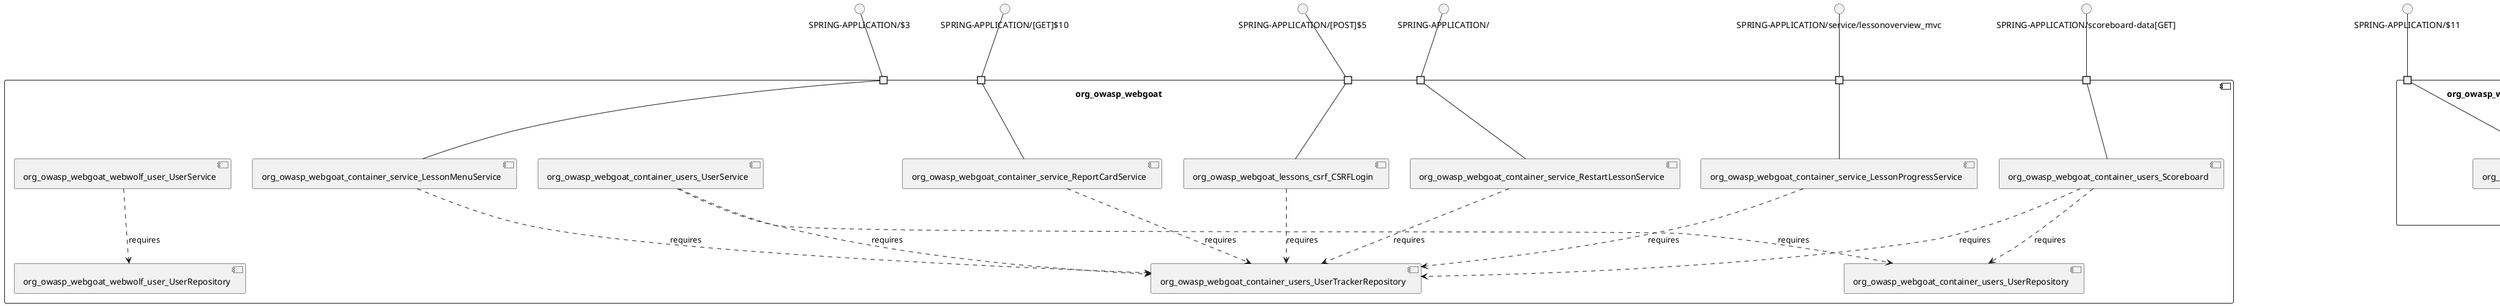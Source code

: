@startuml
skinparam fixCircleLabelOverlapping true
skinparam componentStyle uml2
component "org_owasp_webgoat\n\n\n\n\n\n" {
[org_owasp_webgoat_container_service_ReportCardService]
[org_owasp_webgoat_container_users_Scoreboard]
[org_owasp_webgoat_container_service_LessonMenuService]
[org_owasp_webgoat_container_service_RestartLessonService]
[org_owasp_webgoat_lessons_csrf_CSRFLogin]
[org_owasp_webgoat_container_service_LessonProgressService]
[org_owasp_webgoat_webwolf_user_UserService]
[org_owasp_webgoat_container_users_UserTrackerRepository]
[org_owasp_webgoat_container_users_UserService]
[org_owasp_webgoat_container_users_UserRepository]
[org_owasp_webgoat_webwolf_user_UserRepository]
portin " " as org_owasp_webgoat_requires_SPRING_APPLICATION_scoreboard_data_GET_
portin " " as org_owasp_webgoat_requires_SPRING_APPLICATION_service_lessonoverview_mvc
portin " " as org_owasp_webgoat_requires_SPRING_APPLICATION_POST_5
portin " " as org_owasp_webgoat_requires_SPRING_APPLICATION_
portin " " as org_owasp_webgoat_requires_SPRING_APPLICATION_3
portin " " as org_owasp_webgoat_requires_SPRING_APPLICATION_GET_10
[org_owasp_webgoat_container_users_UserService]..>[org_owasp_webgoat_container_users_UserTrackerRepository] : requires
[org_owasp_webgoat_container_service_RestartLessonService]..>[org_owasp_webgoat_container_users_UserTrackerRepository] : requires
[org_owasp_webgoat_lessons_csrf_CSRFLogin]..>[org_owasp_webgoat_container_users_UserTrackerRepository] : requires
[org_owasp_webgoat_container_users_UserService]..>[org_owasp_webgoat_container_users_UserRepository] : requires
[org_owasp_webgoat_container_users_Scoreboard]..>[org_owasp_webgoat_container_users_UserRepository] : requires
[org_owasp_webgoat_container_service_LessonMenuService]..>[org_owasp_webgoat_container_users_UserTrackerRepository] : requires
[org_owasp_webgoat_container_users_Scoreboard]..>[org_owasp_webgoat_container_users_UserTrackerRepository] : requires
[org_owasp_webgoat_container_service_LessonProgressService]..>[org_owasp_webgoat_container_users_UserTrackerRepository] : requires
[org_owasp_webgoat_webwolf_user_UserService]..>[org_owasp_webgoat_webwolf_user_UserRepository] : requires
[org_owasp_webgoat_container_service_ReportCardService]..>[org_owasp_webgoat_container_users_UserTrackerRepository] : requires
"org_owasp_webgoat_requires_SPRING_APPLICATION_GET_10"--[org_owasp_webgoat_container_service_ReportCardService]
"org_owasp_webgoat_requires_SPRING_APPLICATION_service_lessonoverview_mvc"--[org_owasp_webgoat_container_service_LessonProgressService]
"org_owasp_webgoat_requires_SPRING_APPLICATION_3"--[org_owasp_webgoat_container_service_LessonMenuService]
"org_owasp_webgoat_requires_SPRING_APPLICATION_POST_5"--[org_owasp_webgoat_lessons_csrf_CSRFLogin]
"org_owasp_webgoat_requires_SPRING_APPLICATION_scoreboard_data_GET_"--[org_owasp_webgoat_container_users_Scoreboard]
"org_owasp_webgoat_requires_SPRING_APPLICATION_"--[org_owasp_webgoat_container_service_RestartLessonService]
}
interface "SPRING-APPLICATION/$3" as interface.SPRING_APPLICATION_3
interface.SPRING_APPLICATION_3--"org_owasp_webgoat_requires_SPRING_APPLICATION_3"
interface "SPRING-APPLICATION/[GET]$10" as interface.SPRING_APPLICATION_GET_10
interface.SPRING_APPLICATION_GET_10--"org_owasp_webgoat_requires_SPRING_APPLICATION_GET_10"
interface "SPRING-APPLICATION/[POST]$5" as interface.SPRING_APPLICATION_POST_5
interface.SPRING_APPLICATION_POST_5--"org_owasp_webgoat_requires_SPRING_APPLICATION_POST_5"
interface "SPRING-APPLICATION/" as interface.SPRING_APPLICATION_
interface.SPRING_APPLICATION_--"org_owasp_webgoat_requires_SPRING_APPLICATION_"
interface "SPRING-APPLICATION/scoreboard-data[GET]" as interface.SPRING_APPLICATION_scoreboard_data_GET_
interface.SPRING_APPLICATION_scoreboard_data_GET_--"org_owasp_webgoat_requires_SPRING_APPLICATION_scoreboard_data_GET_"
interface "SPRING-APPLICATION/service/lessonoverview_mvc" as interface.SPRING_APPLICATION_service_lessonoverview_mvc
interface.SPRING_APPLICATION_service_lessonoverview_mvc--"org_owasp_webgoat_requires_SPRING_APPLICATION_service_lessonoverview_mvc"
component "org_owasp_webgoat_container_HammerHead\n\n\n\n\n\n" {
[org_owasp_webgoat_container_HammerHead]
portin " " as org_owasp_webgoat_container_HammerHead_requires_SPRING_APPLICATION_11
"org_owasp_webgoat_container_HammerHead_requires_SPRING_APPLICATION_11"--[org_owasp_webgoat_container_HammerHead]
}
interface "SPRING-APPLICATION/$11" as interface.SPRING_APPLICATION_11
interface.SPRING_APPLICATION_11--"org_owasp_webgoat_container_HammerHead_requires_SPRING_APPLICATION_11"
component "org_owasp_webgoat_container_WebWolfRedirect\n\n\n\n\n\n" {
[org_owasp_webgoat_container_WebWolfRedirect]
portin " " as org_owasp_webgoat_container_WebWolfRedirect_requires_SPRING_APPLICATION_WebWolf_GET_
"org_owasp_webgoat_container_WebWolfRedirect_requires_SPRING_APPLICATION_WebWolf_GET_"--[org_owasp_webgoat_container_WebWolfRedirect]
}
interface "SPRING-APPLICATION/WebWolf[GET]" as interface.SPRING_APPLICATION_WebWolf_GET_
interface.SPRING_APPLICATION_WebWolf_GET_--"org_owasp_webgoat_container_WebWolfRedirect_requires_SPRING_APPLICATION_WebWolf_GET_"
component "org_owasp_webgoat_container_controller_StartLesson\n\n\n\n\n\n" {
[org_owasp_webgoat_container_controller_StartLesson]
portin " " as org_owasp_webgoat_container_controller_StartLesson_requires_SPRING_APPLICATION_2
portin " " as org_owasp_webgoat_container_controller_StartLesson_requires_SPRING_APPLICATION_7
"org_owasp_webgoat_container_controller_StartLesson_requires_SPRING_APPLICATION_2"--[org_owasp_webgoat_container_controller_StartLesson]
"org_owasp_webgoat_container_controller_StartLesson_requires_SPRING_APPLICATION_7"--[org_owasp_webgoat_container_controller_StartLesson]
}
interface "SPRING-APPLICATION/$2" as interface.SPRING_APPLICATION_2
interface.SPRING_APPLICATION_2--"org_owasp_webgoat_container_controller_StartLesson_requires_SPRING_APPLICATION_2"
interface "SPRING-APPLICATION/$7" as interface.SPRING_APPLICATION_7
interface.SPRING_APPLICATION_7--"org_owasp_webgoat_container_controller_StartLesson_requires_SPRING_APPLICATION_7"
component "org_owasp_webgoat_container_controller_Welcome\n\n\n\n\n\n" {
[org_owasp_webgoat_container_controller_Welcome]
portin " " as org_owasp_webgoat_container_controller_Welcome_requires_SPRING_APPLICATION_GET_4
"org_owasp_webgoat_container_controller_Welcome_requires_SPRING_APPLICATION_GET_4"--[org_owasp_webgoat_container_controller_Welcome]
}
interface "SPRING-APPLICATION/[GET]$4" as interface.SPRING_APPLICATION_GET_4
interface.SPRING_APPLICATION_GET_4--"org_owasp_webgoat_container_controller_Welcome_requires_SPRING_APPLICATION_GET_4"
component "org_owasp_webgoat_container_service_EnvironmentService\n\n\n\n\n\n" {
[org_owasp_webgoat_container_service_EnvironmentService]
portin " " as org_owasp_webgoat_container_service_EnvironmentService_requires_SPRING_APPLICATION_server_directory_GET_
"org_owasp_webgoat_container_service_EnvironmentService_requires_SPRING_APPLICATION_server_directory_GET_"--[org_owasp_webgoat_container_service_EnvironmentService]
}
interface "SPRING-APPLICATION/server-directory[GET]" as interface.SPRING_APPLICATION_server_directory_GET_
interface.SPRING_APPLICATION_server_directory_GET_--"org_owasp_webgoat_container_service_EnvironmentService_requires_SPRING_APPLICATION_server_directory_GET_"
component "org_owasp_webgoat_container_service_HintService\n\n\n\n\n\n" {
[org_owasp_webgoat_container_service_HintService]
portin " " as org_owasp_webgoat_container_service_HintService_requires_SPRING_APPLICATION_GET_7
"org_owasp_webgoat_container_service_HintService_requires_SPRING_APPLICATION_GET_7"--[org_owasp_webgoat_container_service_HintService]
}
interface "SPRING-APPLICATION/[GET]$7" as interface.SPRING_APPLICATION_GET_7
interface.SPRING_APPLICATION_GET_7--"org_owasp_webgoat_container_service_HintService_requires_SPRING_APPLICATION_GET_7"
component "org_owasp_webgoat_container_service_LabelDebugService\n\n\n\n\n\n" {
[org_owasp_webgoat_container_service_LabelDebugService]
portin " " as org_owasp_webgoat_container_service_LabelDebugService_requires_SPRING_APPLICATION_8
portin " " as org_owasp_webgoat_container_service_LabelDebugService_requires_SPRING_APPLICATION_service_debug_labels_mvc
"org_owasp_webgoat_container_service_LabelDebugService_requires_SPRING_APPLICATION_8"--[org_owasp_webgoat_container_service_LabelDebugService]
"org_owasp_webgoat_container_service_LabelDebugService_requires_SPRING_APPLICATION_service_debug_labels_mvc"--[org_owasp_webgoat_container_service_LabelDebugService]
}
interface "SPRING-APPLICATION/$8" as interface.SPRING_APPLICATION_8
interface.SPRING_APPLICATION_8--"org_owasp_webgoat_container_service_LabelDebugService_requires_SPRING_APPLICATION_8"
interface "SPRING-APPLICATION/service/debug/labels_mvc" as interface.SPRING_APPLICATION_service_debug_labels_mvc
interface.SPRING_APPLICATION_service_debug_labels_mvc--"org_owasp_webgoat_container_service_LabelDebugService_requires_SPRING_APPLICATION_service_debug_labels_mvc"
component "org_owasp_webgoat_container_service_LabelService\n\n\n\n\n\n" {
[org_owasp_webgoat_container_service_LabelService]
portin " " as org_owasp_webgoat_container_service_LabelService_requires_SPRING_APPLICATION_GET_5
"org_owasp_webgoat_container_service_LabelService_requires_SPRING_APPLICATION_GET_5"--[org_owasp_webgoat_container_service_LabelService]
}
interface "SPRING-APPLICATION/[GET]$5" as interface.SPRING_APPLICATION_GET_5
interface.SPRING_APPLICATION_GET_5--"org_owasp_webgoat_container_service_LabelService_requires_SPRING_APPLICATION_GET_5"
component "org_owasp_webgoat_container_service_LessonInfoService\n\n\n\n\n\n" {
[org_owasp_webgoat_container_service_LessonInfoService]
portin " " as org_owasp_webgoat_container_service_LessonInfoService_requires_SPRING_APPLICATION_5
"org_owasp_webgoat_container_service_LessonInfoService_requires_SPRING_APPLICATION_5"--[org_owasp_webgoat_container_service_LessonInfoService]
}
interface "SPRING-APPLICATION/$5" as interface.SPRING_APPLICATION_5
interface.SPRING_APPLICATION_5--"org_owasp_webgoat_container_service_LessonInfoService_requires_SPRING_APPLICATION_5"
component "org_owasp_webgoat_container_service_LessonTitleService\n\n\n\n\n\n" {
[org_owasp_webgoat_container_service_LessonTitleService]
portin " " as org_owasp_webgoat_container_service_LessonTitleService_requires_SPRING_APPLICATION_14
"org_owasp_webgoat_container_service_LessonTitleService_requires_SPRING_APPLICATION_14"--[org_owasp_webgoat_container_service_LessonTitleService]
}
interface "SPRING-APPLICATION/$14" as interface.SPRING_APPLICATION_14
interface.SPRING_APPLICATION_14--"org_owasp_webgoat_container_service_LessonTitleService_requires_SPRING_APPLICATION_14"
component "org_owasp_webgoat_container_service_SessionService\n\n\n\n\n\n" {
[org_owasp_webgoat_container_service_SessionService]
portin " " as org_owasp_webgoat_container_service_SessionService_requires_SPRING_APPLICATION_13
"org_owasp_webgoat_container_service_SessionService_requires_SPRING_APPLICATION_13"--[org_owasp_webgoat_container_service_SessionService]
}
interface "SPRING-APPLICATION/$13" as interface.SPRING_APPLICATION_13
interface.SPRING_APPLICATION_13--"org_owasp_webgoat_container_service_SessionService_requires_SPRING_APPLICATION_13"
component "org_owasp_webgoat_container_users_RegistrationController\n\n\n\n\n\n" {
[org_owasp_webgoat_container_users_RegistrationController]
portin " " as org_owasp_webgoat_container_users_RegistrationController_requires_SPRING_APPLICATION_register_mvc_POST_
portin " " as org_owasp_webgoat_container_users_RegistrationController_requires_SPRING_APPLICATION_login_oauth_mvc_GET_
portin " " as org_owasp_webgoat_container_users_RegistrationController_requires_SPRING_APPLICATION_registration_GET_
"org_owasp_webgoat_container_users_RegistrationController_requires_SPRING_APPLICATION_registration_GET_"--[org_owasp_webgoat_container_users_RegistrationController]
"org_owasp_webgoat_container_users_RegistrationController_requires_SPRING_APPLICATION_register_mvc_POST_"--[org_owasp_webgoat_container_users_RegistrationController]
"org_owasp_webgoat_container_users_RegistrationController_requires_SPRING_APPLICATION_login_oauth_mvc_GET_"--[org_owasp_webgoat_container_users_RegistrationController]
}
interface "SPRING-APPLICATION/login-oauth_mvc[GET]" as interface.SPRING_APPLICATION_login_oauth_mvc_GET_
interface.SPRING_APPLICATION_login_oauth_mvc_GET_--"org_owasp_webgoat_container_users_RegistrationController_requires_SPRING_APPLICATION_login_oauth_mvc_GET_"
interface "SPRING-APPLICATION/register_mvc[POST]" as interface.SPRING_APPLICATION_register_mvc_POST_
interface.SPRING_APPLICATION_register_mvc_POST_--"org_owasp_webgoat_container_users_RegistrationController_requires_SPRING_APPLICATION_register_mvc_POST_"
interface "SPRING-APPLICATION/registration[GET]" as interface.SPRING_APPLICATION_registration_GET_
interface.SPRING_APPLICATION_registration_GET_--"org_owasp_webgoat_container_users_RegistrationController_requires_SPRING_APPLICATION_registration_GET_"
component "org_owasp_webgoat_lessons_authbypass_VerifyAccount\n\n\n\n\n\n" {
[org_owasp_webgoat_lessons_authbypass_VerifyAccount]
portin " " as org_owasp_webgoat_lessons_authbypass_VerifyAccount_requires_SPRING_APPLICATION_POST_7
"org_owasp_webgoat_lessons_authbypass_VerifyAccount_requires_SPRING_APPLICATION_POST_7"--[org_owasp_webgoat_lessons_authbypass_VerifyAccount]
}
interface "SPRING-APPLICATION/[POST]$7" as interface.SPRING_APPLICATION_POST_7
interface.SPRING_APPLICATION_POST_7--"org_owasp_webgoat_lessons_authbypass_VerifyAccount_requires_SPRING_APPLICATION_POST_7"
component "org_owasp_webgoat_lessons_bypassrestrictions_BypassRestrictionsFieldRestrictions\n\n\n\n\n\n" {
[org_owasp_webgoat_lessons_bypassrestrictions_BypassRestrictionsFieldRestrictions]
portin " " as org_owasp_webgoat_lessons_bypassrestrictions_BypassRestrictionsFieldRestrictions_requires_SPRING_APPLICATION_BypassRestrictions_FieldRestrictions_POST_
"org_owasp_webgoat_lessons_bypassrestrictions_BypassRestrictionsFieldRestrictions_requires_SPRING_APPLICATION_BypassRestrictions_FieldRestrictions_POST_"--[org_owasp_webgoat_lessons_bypassrestrictions_BypassRestrictionsFieldRestrictions]
}
interface "SPRING-APPLICATION/BypassRestrictions/FieldRestrictions[POST]" as interface.SPRING_APPLICATION_BypassRestrictions_FieldRestrictions_POST_
interface.SPRING_APPLICATION_BypassRestrictions_FieldRestrictions_POST_--"org_owasp_webgoat_lessons_bypassrestrictions_BypassRestrictionsFieldRestrictions_requires_SPRING_APPLICATION_BypassRestrictions_FieldRestrictions_POST_"
component "org_owasp_webgoat_lessons_bypassrestrictions_BypassRestrictionsFrontendValidation\n\n\n\n\n\n" {
[org_owasp_webgoat_lessons_bypassrestrictions_BypassRestrictionsFrontendValidation]
portin " " as org_owasp_webgoat_lessons_bypassrestrictions_BypassRestrictionsFrontendValidation_requires_SPRING_APPLICATION_BypassRestrictions_frontendValidation_POST_
"org_owasp_webgoat_lessons_bypassrestrictions_BypassRestrictionsFrontendValidation_requires_SPRING_APPLICATION_BypassRestrictions_frontendValidation_POST_"--[org_owasp_webgoat_lessons_bypassrestrictions_BypassRestrictionsFrontendValidation]
}
interface "SPRING-APPLICATION/BypassRestrictions/frontendValidation[POST]" as interface.SPRING_APPLICATION_BypassRestrictions_frontendValidation_POST_
interface.SPRING_APPLICATION_BypassRestrictions_frontendValidation_POST_--"org_owasp_webgoat_lessons_bypassrestrictions_BypassRestrictionsFrontendValidation_requires_SPRING_APPLICATION_BypassRestrictions_frontendValidation_POST_"
component "org_owasp_webgoat_lessons_challenges_FlagController\n\n\n\n\n\n" {
[org_owasp_webgoat_lessons_challenges_FlagController]
portin " " as org_owasp_webgoat_lessons_challenges_FlagController_requires_SPRING_APPLICATION_POST_6
"org_owasp_webgoat_lessons_challenges_FlagController_requires_SPRING_APPLICATION_POST_6"--[org_owasp_webgoat_lessons_challenges_FlagController]
}
interface "SPRING-APPLICATION/[POST]$6" as interface.SPRING_APPLICATION_POST_6
interface.SPRING_APPLICATION_POST_6--"org_owasp_webgoat_lessons_challenges_FlagController_requires_SPRING_APPLICATION_POST_6"
component "org_owasp_webgoat_lessons_challenges_challenge1_Assignment1\n\n\n\n\n\n" {
[org_owasp_webgoat_lessons_challenges_challenge1_Assignment1]
portin " " as org_owasp_webgoat_lessons_challenges_challenge1_Assignment1_requires_SPRING_APPLICATION_challenge_1_POST_
"org_owasp_webgoat_lessons_challenges_challenge1_Assignment1_requires_SPRING_APPLICATION_challenge_1_POST_"--[org_owasp_webgoat_lessons_challenges_challenge1_Assignment1]
}
interface "SPRING-APPLICATION/challenge/1[POST]" as interface.SPRING_APPLICATION_challenge_1_POST_
interface.SPRING_APPLICATION_challenge_1_POST_--"org_owasp_webgoat_lessons_challenges_challenge1_Assignment1_requires_SPRING_APPLICATION_challenge_1_POST_"
component "org_owasp_webgoat_lessons_challenges_challenge1_ImageServlet\n\n\n\n\n\n" {
[org_owasp_webgoat_lessons_challenges_challenge1_ImageServlet]
portin " " as org_owasp_webgoat_lessons_challenges_challenge1_ImageServlet_requires_SPRING_APPLICATION_challenge_logo
"org_owasp_webgoat_lessons_challenges_challenge1_ImageServlet_requires_SPRING_APPLICATION_challenge_logo"--[org_owasp_webgoat_lessons_challenges_challenge1_ImageServlet]
}
interface "SPRING-APPLICATION/challenge/logo" as interface.SPRING_APPLICATION_challenge_logo
interface.SPRING_APPLICATION_challenge_logo--"org_owasp_webgoat_lessons_challenges_challenge1_ImageServlet_requires_SPRING_APPLICATION_challenge_logo"
component "org_owasp_webgoat_lessons_challenges_challenge5_Assignment5\n\n\n\n\n\n" {
[org_owasp_webgoat_lessons_challenges_challenge5_Assignment5]
portin " " as org_owasp_webgoat_lessons_challenges_challenge5_Assignment5_requires_SPRING_APPLICATION_challenge_5_POST_
"org_owasp_webgoat_lessons_challenges_challenge5_Assignment5_requires_SPRING_APPLICATION_challenge_5_POST_"--[org_owasp_webgoat_lessons_challenges_challenge5_Assignment5]
}
interface "SPRING-APPLICATION/challenge/5[POST]" as interface.SPRING_APPLICATION_challenge_5_POST_
interface.SPRING_APPLICATION_challenge_5_POST_--"org_owasp_webgoat_lessons_challenges_challenge5_Assignment5_requires_SPRING_APPLICATION_challenge_5_POST_"
component "org_owasp_webgoat_lessons_challenges_challenge7_Assignment7\n\n\n\n\n\n" {
[org_owasp_webgoat_lessons_challenges_challenge7_Assignment7]
portin " " as org_owasp_webgoat_lessons_challenges_challenge7_Assignment7_requires_SPRING_APPLICATION_challenge_7
"org_owasp_webgoat_lessons_challenges_challenge7_Assignment7_requires_SPRING_APPLICATION_challenge_7"--[org_owasp_webgoat_lessons_challenges_challenge7_Assignment7]
}
interface "SPRING-APPLICATION/challenge/7" as interface.SPRING_APPLICATION_challenge_7
interface.SPRING_APPLICATION_challenge_7--"org_owasp_webgoat_lessons_challenges_challenge7_Assignment7_requires_SPRING_APPLICATION_challenge_7"
component "org_owasp_webgoat_lessons_challenges_challenge8_Assignment8\n\n\n\n\n\n" {
[org_owasp_webgoat_lessons_challenges_challenge8_Assignment8]
portin " " as org_owasp_webgoat_lessons_challenges_challenge8_Assignment8_requires_SPRING_APPLICATION_challenge_8
"org_owasp_webgoat_lessons_challenges_challenge8_Assignment8_requires_SPRING_APPLICATION_challenge_8"--[org_owasp_webgoat_lessons_challenges_challenge8_Assignment8]
}
interface "SPRING-APPLICATION/challenge/8" as interface.SPRING_APPLICATION_challenge_8
interface.SPRING_APPLICATION_challenge_8--"org_owasp_webgoat_lessons_challenges_challenge8_Assignment8_requires_SPRING_APPLICATION_challenge_8"
component "org_owasp_webgoat_lessons_chromedevtools_NetworkDummy\n\n\n\n\n\n" {
[org_owasp_webgoat_lessons_chromedevtools_NetworkDummy]
portin " " as org_owasp_webgoat_lessons_chromedevtools_NetworkDummy_requires_SPRING_APPLICATION_ChromeDevTools_dummy_POST_
"org_owasp_webgoat_lessons_chromedevtools_NetworkDummy_requires_SPRING_APPLICATION_ChromeDevTools_dummy_POST_"--[org_owasp_webgoat_lessons_chromedevtools_NetworkDummy]
}
interface "SPRING-APPLICATION/ChromeDevTools/dummy[POST]" as interface.SPRING_APPLICATION_ChromeDevTools_dummy_POST_
interface.SPRING_APPLICATION_ChromeDevTools_dummy_POST_--"org_owasp_webgoat_lessons_chromedevtools_NetworkDummy_requires_SPRING_APPLICATION_ChromeDevTools_dummy_POST_"
component "org_owasp_webgoat_lessons_chromedevtools_NetworkLesson\n\n\n\n\n\n" {
[org_owasp_webgoat_lessons_chromedevtools_NetworkLesson]
portin " " as org_owasp_webgoat_lessons_chromedevtools_NetworkLesson_requires_SPRING_APPLICATION_ChromeDevTools_network_POST_
portin " " as org_owasp_webgoat_lessons_chromedevtools_NetworkLesson_requires_SPRING_APPLICATION_POST_12
"org_owasp_webgoat_lessons_chromedevtools_NetworkLesson_requires_SPRING_APPLICATION_POST_12"--[org_owasp_webgoat_lessons_chromedevtools_NetworkLesson]
"org_owasp_webgoat_lessons_chromedevtools_NetworkLesson_requires_SPRING_APPLICATION_ChromeDevTools_network_POST_"--[org_owasp_webgoat_lessons_chromedevtools_NetworkLesson]
}
interface "SPRING-APPLICATION/ChromeDevTools/network[POST]" as interface.SPRING_APPLICATION_ChromeDevTools_network_POST_
interface.SPRING_APPLICATION_ChromeDevTools_network_POST_--"org_owasp_webgoat_lessons_chromedevtools_NetworkLesson_requires_SPRING_APPLICATION_ChromeDevTools_network_POST_"
interface "SPRING-APPLICATION/[POST]$12" as interface.SPRING_APPLICATION_POST_12
interface.SPRING_APPLICATION_POST_12--"org_owasp_webgoat_lessons_chromedevtools_NetworkLesson_requires_SPRING_APPLICATION_POST_12"
component "org_owasp_webgoat_lessons_cia_CIAQuiz\n\n\n\n\n\n" {
[org_owasp_webgoat_lessons_cia_CIAQuiz]
portin " " as org_owasp_webgoat_lessons_cia_CIAQuiz_requires_SPRING_APPLICATION_cia_quiz_GET_POST_
"org_owasp_webgoat_lessons_cia_CIAQuiz_requires_SPRING_APPLICATION_cia_quiz_GET_POST_"--[org_owasp_webgoat_lessons_cia_CIAQuiz]
}
interface "SPRING-APPLICATION/cia/quiz[GET,POST]" as interface.SPRING_APPLICATION_cia_quiz_GET_POST_
interface.SPRING_APPLICATION_cia_quiz_GET_POST_--"org_owasp_webgoat_lessons_cia_CIAQuiz_requires_SPRING_APPLICATION_cia_quiz_GET_POST_"
component "org_owasp_webgoat_lessons_clientsidefiltering_ClientSideFilteringAssignment\n\n\n\n\n\n" {
[org_owasp_webgoat_lessons_clientsidefiltering_ClientSideFilteringAssignment]
portin " " as org_owasp_webgoat_lessons_clientsidefiltering_ClientSideFilteringAssignment_requires_SPRING_APPLICATION_clientSideFiltering_attack1_POST_
"org_owasp_webgoat_lessons_clientsidefiltering_ClientSideFilteringAssignment_requires_SPRING_APPLICATION_clientSideFiltering_attack1_POST_"--[org_owasp_webgoat_lessons_clientsidefiltering_ClientSideFilteringAssignment]
}
interface "SPRING-APPLICATION/clientSideFiltering/attack1[POST]" as interface.SPRING_APPLICATION_clientSideFiltering_attack1_POST_
interface.SPRING_APPLICATION_clientSideFiltering_attack1_POST_--"org_owasp_webgoat_lessons_clientsidefiltering_ClientSideFilteringAssignment_requires_SPRING_APPLICATION_clientSideFiltering_attack1_POST_"
component "org_owasp_webgoat_lessons_clientsidefiltering_ClientSideFilteringFreeAssignment\n\n\n\n\n\n" {
[org_owasp_webgoat_lessons_clientsidefiltering_ClientSideFilteringFreeAssignment]
portin " " as org_owasp_webgoat_lessons_clientsidefiltering_ClientSideFilteringFreeAssignment_requires_SPRING_APPLICATION_clientSideFiltering_getItForFree_POST_
"org_owasp_webgoat_lessons_clientsidefiltering_ClientSideFilteringFreeAssignment_requires_SPRING_APPLICATION_clientSideFiltering_getItForFree_POST_"--[org_owasp_webgoat_lessons_clientsidefiltering_ClientSideFilteringFreeAssignment]
}
interface "SPRING-APPLICATION/clientSideFiltering/getItForFree[POST]" as interface.SPRING_APPLICATION_clientSideFiltering_getItForFree_POST_
interface.SPRING_APPLICATION_clientSideFiltering_getItForFree_POST_--"org_owasp_webgoat_lessons_clientsidefiltering_ClientSideFilteringFreeAssignment_requires_SPRING_APPLICATION_clientSideFiltering_getItForFree_POST_"
component "org_owasp_webgoat_lessons_clientsidefiltering_Salaries\n\n\n\n\n\n" {
[org_owasp_webgoat_lessons_clientsidefiltering_Salaries]
portin " " as org_owasp_webgoat_lessons_clientsidefiltering_Salaries_requires_SPRING_APPLICATION_clientSideFiltering_salaries_GET_
"org_owasp_webgoat_lessons_clientsidefiltering_Salaries_requires_SPRING_APPLICATION_clientSideFiltering_salaries_GET_"--[org_owasp_webgoat_lessons_clientsidefiltering_Salaries]
}
interface "SPRING-APPLICATION/clientSideFiltering/salaries[GET]" as interface.SPRING_APPLICATION_clientSideFiltering_salaries_GET_
interface.SPRING_APPLICATION_clientSideFiltering_salaries_GET_--"org_owasp_webgoat_lessons_clientsidefiltering_Salaries_requires_SPRING_APPLICATION_clientSideFiltering_salaries_GET_"
component "org_owasp_webgoat_lessons_clientsidefiltering_ShopEndpoint\n\n\n\n\n\n" {
[org_owasp_webgoat_lessons_clientsidefiltering_ShopEndpoint]
portin " " as org_owasp_webgoat_lessons_clientsidefiltering_ShopEndpoint_requires_SPRING_APPLICATION_clientSideFiltering_challenge_store_coupons_GET_
"org_owasp_webgoat_lessons_clientsidefiltering_ShopEndpoint_requires_SPRING_APPLICATION_clientSideFiltering_challenge_store_coupons_GET_"--[org_owasp_webgoat_lessons_clientsidefiltering_ShopEndpoint]
}
interface "SPRING-APPLICATION/clientSideFiltering/challenge-store/coupons[GET]" as interface.SPRING_APPLICATION_clientSideFiltering_challenge_store_coupons_GET_
interface.SPRING_APPLICATION_clientSideFiltering_challenge_store_coupons_GET_--"org_owasp_webgoat_lessons_clientsidefiltering_ShopEndpoint_requires_SPRING_APPLICATION_clientSideFiltering_challenge_store_coupons_GET_"
component "org_owasp_webgoat_lessons_cryptography_EncodingAssignment\n\n\n\n\n\n" {
[org_owasp_webgoat_lessons_cryptography_EncodingAssignment]
portin " " as org_owasp_webgoat_lessons_cryptography_EncodingAssignment_requires_SPRING_APPLICATION_GET_9
portin " " as org_owasp_webgoat_lessons_cryptography_EncodingAssignment_requires_SPRING_APPLICATION_crypto_encoding_basic_auth_POST_
"org_owasp_webgoat_lessons_cryptography_EncodingAssignment_requires_SPRING_APPLICATION_GET_9"--[org_owasp_webgoat_lessons_cryptography_EncodingAssignment]
"org_owasp_webgoat_lessons_cryptography_EncodingAssignment_requires_SPRING_APPLICATION_crypto_encoding_basic_auth_POST_"--[org_owasp_webgoat_lessons_cryptography_EncodingAssignment]
}
interface "SPRING-APPLICATION/[GET]$9" as interface.SPRING_APPLICATION_GET_9
interface.SPRING_APPLICATION_GET_9--"org_owasp_webgoat_lessons_cryptography_EncodingAssignment_requires_SPRING_APPLICATION_GET_9"
interface "SPRING-APPLICATION/crypto/encoding/basic-auth[POST]" as interface.SPRING_APPLICATION_crypto_encoding_basic_auth_POST_
interface.SPRING_APPLICATION_crypto_encoding_basic_auth_POST_--"org_owasp_webgoat_lessons_cryptography_EncodingAssignment_requires_SPRING_APPLICATION_crypto_encoding_basic_auth_POST_"
component "org_owasp_webgoat_lessons_cryptography_HashingAssignment\n\n\n\n\n\n" {
[org_owasp_webgoat_lessons_cryptography_HashingAssignment]
portin " " as org_owasp_webgoat_lessons_cryptography_HashingAssignment_requires_SPRING_APPLICATION_6
portin " " as org_owasp_webgoat_lessons_cryptography_HashingAssignment_requires_SPRING_APPLICATION_10
portin " " as org_owasp_webgoat_lessons_cryptography_HashingAssignment_requires_SPRING_APPLICATION_crypto_hashing_POST_
"org_owasp_webgoat_lessons_cryptography_HashingAssignment_requires_SPRING_APPLICATION_crypto_hashing_POST_"--[org_owasp_webgoat_lessons_cryptography_HashingAssignment]
"org_owasp_webgoat_lessons_cryptography_HashingAssignment_requires_SPRING_APPLICATION_6"--[org_owasp_webgoat_lessons_cryptography_HashingAssignment]
"org_owasp_webgoat_lessons_cryptography_HashingAssignment_requires_SPRING_APPLICATION_10"--[org_owasp_webgoat_lessons_cryptography_HashingAssignment]
}
interface "SPRING-APPLICATION/$10" as interface.SPRING_APPLICATION_10
interface.SPRING_APPLICATION_10--"org_owasp_webgoat_lessons_cryptography_HashingAssignment_requires_SPRING_APPLICATION_10"
interface "SPRING-APPLICATION/$6" as interface.SPRING_APPLICATION_6
interface.SPRING_APPLICATION_6--"org_owasp_webgoat_lessons_cryptography_HashingAssignment_requires_SPRING_APPLICATION_6"
interface "SPRING-APPLICATION/crypto/hashing[POST]" as interface.SPRING_APPLICATION_crypto_hashing_POST_
interface.SPRING_APPLICATION_crypto_hashing_POST_--"org_owasp_webgoat_lessons_cryptography_HashingAssignment_requires_SPRING_APPLICATION_crypto_hashing_POST_"
component "org_owasp_webgoat_lessons_cryptography_SecureDefaultsAssignment\n\n\n\n\n\n" {
[org_owasp_webgoat_lessons_cryptography_SecureDefaultsAssignment]
portin " " as org_owasp_webgoat_lessons_cryptography_SecureDefaultsAssignment_requires_SPRING_APPLICATION_crypto_secure_defaults_POST_
"org_owasp_webgoat_lessons_cryptography_SecureDefaultsAssignment_requires_SPRING_APPLICATION_crypto_secure_defaults_POST_"--[org_owasp_webgoat_lessons_cryptography_SecureDefaultsAssignment]
}
interface "SPRING-APPLICATION/crypto/secure/defaults[POST]" as interface.SPRING_APPLICATION_crypto_secure_defaults_POST_
interface.SPRING_APPLICATION_crypto_secure_defaults_POST_--"org_owasp_webgoat_lessons_cryptography_SecureDefaultsAssignment_requires_SPRING_APPLICATION_crypto_secure_defaults_POST_"
component "org_owasp_webgoat_lessons_cryptography_SigningAssignment\n\n\n\n\n\n" {
[org_owasp_webgoat_lessons_cryptography_SigningAssignment]
portin " " as org_owasp_webgoat_lessons_cryptography_SigningAssignment_requires_SPRING_APPLICATION_9
portin " " as org_owasp_webgoat_lessons_cryptography_SigningAssignment_requires_SPRING_APPLICATION_crypto_signing_verify_POST_
"org_owasp_webgoat_lessons_cryptography_SigningAssignment_requires_SPRING_APPLICATION_9"--[org_owasp_webgoat_lessons_cryptography_SigningAssignment]
"org_owasp_webgoat_lessons_cryptography_SigningAssignment_requires_SPRING_APPLICATION_crypto_signing_verify_POST_"--[org_owasp_webgoat_lessons_cryptography_SigningAssignment]
}
interface "SPRING-APPLICATION/$9" as interface.SPRING_APPLICATION_9
interface.SPRING_APPLICATION_9--"org_owasp_webgoat_lessons_cryptography_SigningAssignment_requires_SPRING_APPLICATION_9"
interface "SPRING-APPLICATION/crypto/signing/verify[POST]" as interface.SPRING_APPLICATION_crypto_signing_verify_POST_
interface.SPRING_APPLICATION_crypto_signing_verify_POST_--"org_owasp_webgoat_lessons_cryptography_SigningAssignment_requires_SPRING_APPLICATION_crypto_signing_verify_POST_"
component "org_owasp_webgoat_lessons_cryptography_XOREncodingAssignment\n\n\n\n\n\n" {
[org_owasp_webgoat_lessons_cryptography_XOREncodingAssignment]
portin " " as org_owasp_webgoat_lessons_cryptography_XOREncodingAssignment_requires_SPRING_APPLICATION_crypto_encoding_xor_POST_
"org_owasp_webgoat_lessons_cryptography_XOREncodingAssignment_requires_SPRING_APPLICATION_crypto_encoding_xor_POST_"--[org_owasp_webgoat_lessons_cryptography_XOREncodingAssignment]
}
interface "SPRING-APPLICATION/crypto/encoding/xor[POST]" as interface.SPRING_APPLICATION_crypto_encoding_xor_POST_
interface.SPRING_APPLICATION_crypto_encoding_xor_POST_--"org_owasp_webgoat_lessons_cryptography_XOREncodingAssignment_requires_SPRING_APPLICATION_crypto_encoding_xor_POST_"
component "org_owasp_webgoat_lessons_csrf_CSRFConfirmFlag1\n\n\n\n\n\n" {
[org_owasp_webgoat_lessons_csrf_CSRFConfirmFlag1]
portin " " as org_owasp_webgoat_lessons_csrf_CSRFConfirmFlag1_requires_SPRING_APPLICATION_POST_10
"org_owasp_webgoat_lessons_csrf_CSRFConfirmFlag1_requires_SPRING_APPLICATION_POST_10"--[org_owasp_webgoat_lessons_csrf_CSRFConfirmFlag1]
}
interface "SPRING-APPLICATION/[POST]$10" as interface.SPRING_APPLICATION_POST_10
interface.SPRING_APPLICATION_POST_10--"org_owasp_webgoat_lessons_csrf_CSRFConfirmFlag1_requires_SPRING_APPLICATION_POST_10"
component "org_owasp_webgoat_lessons_csrf_CSRFFeedback\n\n\n\n\n\n" {
[org_owasp_webgoat_lessons_csrf_CSRFFeedback]
portin " " as org_owasp_webgoat_lessons_csrf_CSRFFeedback_requires_SPRING_APPLICATION_csrf_feedback_message_POST_
portin " " as org_owasp_webgoat_lessons_csrf_CSRFFeedback_requires_SPRING_APPLICATION_POST_4
"org_owasp_webgoat_lessons_csrf_CSRFFeedback_requires_SPRING_APPLICATION_POST_4"--[org_owasp_webgoat_lessons_csrf_CSRFFeedback]
"org_owasp_webgoat_lessons_csrf_CSRFFeedback_requires_SPRING_APPLICATION_csrf_feedback_message_POST_"--[org_owasp_webgoat_lessons_csrf_CSRFFeedback]
}
interface "SPRING-APPLICATION/[POST]$4" as interface.SPRING_APPLICATION_POST_4
interface.SPRING_APPLICATION_POST_4--"org_owasp_webgoat_lessons_csrf_CSRFFeedback_requires_SPRING_APPLICATION_POST_4"
interface "SPRING-APPLICATION/csrf/feedback/message[POST]" as interface.SPRING_APPLICATION_csrf_feedback_message_POST_
interface.SPRING_APPLICATION_csrf_feedback_message_POST_--"org_owasp_webgoat_lessons_csrf_CSRFFeedback_requires_SPRING_APPLICATION_csrf_feedback_message_POST_"
component "org_owasp_webgoat_lessons_csrf_CSRFGetFlag\n\n\n\n\n\n" {
[org_owasp_webgoat_lessons_csrf_CSRFGetFlag]
portin " " as org_owasp_webgoat_lessons_csrf_CSRFGetFlag_requires_SPRING_APPLICATION_POST_13
"org_owasp_webgoat_lessons_csrf_CSRFGetFlag_requires_SPRING_APPLICATION_POST_13"--[org_owasp_webgoat_lessons_csrf_CSRFGetFlag]
}
interface "SPRING-APPLICATION/[POST]$13" as interface.SPRING_APPLICATION_POST_13
interface.SPRING_APPLICATION_POST_13--"org_owasp_webgoat_lessons_csrf_CSRFGetFlag_requires_SPRING_APPLICATION_POST_13"
component "org_owasp_webgoat_lessons_csrf_ForgedReviews\n\n\n\n\n\n" {
[org_owasp_webgoat_lessons_csrf_ForgedReviews]
portin " " as org_owasp_webgoat_lessons_csrf_ForgedReviews_requires_SPRING_APPLICATION_csrf_review_POST_
portin " " as org_owasp_webgoat_lessons_csrf_ForgedReviews_requires_SPRING_APPLICATION_GET_8
"org_owasp_webgoat_lessons_csrf_ForgedReviews_requires_SPRING_APPLICATION_GET_8"--[org_owasp_webgoat_lessons_csrf_ForgedReviews]
"org_owasp_webgoat_lessons_csrf_ForgedReviews_requires_SPRING_APPLICATION_csrf_review_POST_"--[org_owasp_webgoat_lessons_csrf_ForgedReviews]
}
interface "SPRING-APPLICATION/[GET]$8" as interface.SPRING_APPLICATION_GET_8
interface.SPRING_APPLICATION_GET_8--"org_owasp_webgoat_lessons_csrf_ForgedReviews_requires_SPRING_APPLICATION_GET_8"
interface "SPRING-APPLICATION/csrf/review[POST]" as interface.SPRING_APPLICATION_csrf_review_POST_
interface.SPRING_APPLICATION_csrf_review_POST_--"org_owasp_webgoat_lessons_csrf_ForgedReviews_requires_SPRING_APPLICATION_csrf_review_POST_"
component "org_owasp_webgoat_lessons_deserialization_InsecureDeserializationTask\n\n\n\n\n\n" {
[org_owasp_webgoat_lessons_deserialization_InsecureDeserializationTask]
portin " " as org_owasp_webgoat_lessons_deserialization_InsecureDeserializationTask_requires_SPRING_APPLICATION_InsecureDeserialization_task_POST_
"org_owasp_webgoat_lessons_deserialization_InsecureDeserializationTask_requires_SPRING_APPLICATION_InsecureDeserialization_task_POST_"--[org_owasp_webgoat_lessons_deserialization_InsecureDeserializationTask]
}
interface "SPRING-APPLICATION/InsecureDeserialization/task[POST]" as interface.SPRING_APPLICATION_InsecureDeserialization_task_POST_
interface.SPRING_APPLICATION_InsecureDeserialization_task_POST_--"org_owasp_webgoat_lessons_deserialization_InsecureDeserializationTask_requires_SPRING_APPLICATION_InsecureDeserialization_task_POST_"
component "org_owasp_webgoat_lessons_hijacksession\n\n\n\n\n\n" {
[org_owasp_webgoat_lessons_hijacksession_cas_HijackSessionAuthenticationProvider]
[org_owasp_webgoat_lessons_hijacksession_HijackSessionAssignment]
portin " " as org_owasp_webgoat_lessons_hijacksession_requires_SPRING_APPLICATION_POST_2
[org_owasp_webgoat_lessons_hijacksession_HijackSessionAssignment]..>[org_owasp_webgoat_lessons_hijacksession_cas_HijackSessionAuthenticationProvider] : requires
"org_owasp_webgoat_lessons_hijacksession_requires_SPRING_APPLICATION_POST_2"--[org_owasp_webgoat_lessons_hijacksession_HijackSessionAssignment]
}
interface "SPRING-APPLICATION/[POST]$2" as interface.SPRING_APPLICATION_POST_2
interface.SPRING_APPLICATION_POST_2--"org_owasp_webgoat_lessons_hijacksession_requires_SPRING_APPLICATION_POST_2"
component "org_owasp_webgoat_lessons_htmltampering_HtmlTamperingTask\n\n\n\n\n\n" {
[org_owasp_webgoat_lessons_htmltampering_HtmlTamperingTask]
portin " " as org_owasp_webgoat_lessons_htmltampering_HtmlTamperingTask_requires_SPRING_APPLICATION_HtmlTampering_task_POST_
"org_owasp_webgoat_lessons_htmltampering_HtmlTamperingTask_requires_SPRING_APPLICATION_HtmlTampering_task_POST_"--[org_owasp_webgoat_lessons_htmltampering_HtmlTamperingTask]
}
interface "SPRING-APPLICATION/HtmlTampering/task[POST]" as interface.SPRING_APPLICATION_HtmlTampering_task_POST_
interface.SPRING_APPLICATION_HtmlTampering_task_POST_--"org_owasp_webgoat_lessons_htmltampering_HtmlTamperingTask_requires_SPRING_APPLICATION_HtmlTampering_task_POST_"
component "org_owasp_webgoat_lessons_httpbasics_HttpBasicsLesson\n\n\n\n\n\n" {
[org_owasp_webgoat_lessons_httpbasics_HttpBasicsLesson]
portin " " as org_owasp_webgoat_lessons_httpbasics_HttpBasicsLesson_requires_SPRING_APPLICATION_HttpBasics_attack1_POST_
"org_owasp_webgoat_lessons_httpbasics_HttpBasicsLesson_requires_SPRING_APPLICATION_HttpBasics_attack1_POST_"--[org_owasp_webgoat_lessons_httpbasics_HttpBasicsLesson]
}
interface "SPRING-APPLICATION/HttpBasics/attack1[POST]" as interface.SPRING_APPLICATION_HttpBasics_attack1_POST_
interface.SPRING_APPLICATION_HttpBasics_attack1_POST_--"org_owasp_webgoat_lessons_httpbasics_HttpBasicsLesson_requires_SPRING_APPLICATION_HttpBasics_attack1_POST_"
component "org_owasp_webgoat_lessons_httpbasics_HttpBasicsQuiz\n\n\n\n\n\n" {
[org_owasp_webgoat_lessons_httpbasics_HttpBasicsQuiz]
portin " " as org_owasp_webgoat_lessons_httpbasics_HttpBasicsQuiz_requires_SPRING_APPLICATION_HttpBasics_attack2_POST_
"org_owasp_webgoat_lessons_httpbasics_HttpBasicsQuiz_requires_SPRING_APPLICATION_HttpBasics_attack2_POST_"--[org_owasp_webgoat_lessons_httpbasics_HttpBasicsQuiz]
}
interface "SPRING-APPLICATION/HttpBasics/attack2[POST]" as interface.SPRING_APPLICATION_HttpBasics_attack2_POST_
interface.SPRING_APPLICATION_HttpBasics_attack2_POST_--"org_owasp_webgoat_lessons_httpbasics_HttpBasicsQuiz_requires_SPRING_APPLICATION_HttpBasics_attack2_POST_"
component "org_owasp_webgoat_lessons_httpproxies_HttpBasicsInterceptRequest\n\n\n\n\n\n" {
[org_owasp_webgoat_lessons_httpproxies_HttpBasicsInterceptRequest]
portin " " as org_owasp_webgoat_lessons_httpproxies_HttpBasicsInterceptRequest_requires_SPRING_APPLICATION_12
"org_owasp_webgoat_lessons_httpproxies_HttpBasicsInterceptRequest_requires_SPRING_APPLICATION_12"--[org_owasp_webgoat_lessons_httpproxies_HttpBasicsInterceptRequest]
}
interface "SPRING-APPLICATION/$12" as interface.SPRING_APPLICATION_12
interface.SPRING_APPLICATION_12--"org_owasp_webgoat_lessons_httpproxies_HttpBasicsInterceptRequest_requires_SPRING_APPLICATION_12"
component "org_owasp_webgoat_lessons_idor_IDORDiffAttributes\n\n\n\n\n\n" {
[org_owasp_webgoat_lessons_idor_IDORDiffAttributes]
portin " " as org_owasp_webgoat_lessons_idor_IDORDiffAttributes_requires_SPRING_APPLICATION_IDOR_diff_attributes_POST_
"org_owasp_webgoat_lessons_idor_IDORDiffAttributes_requires_SPRING_APPLICATION_IDOR_diff_attributes_POST_"--[org_owasp_webgoat_lessons_idor_IDORDiffAttributes]
}
interface "SPRING-APPLICATION/IDOR/diff-attributes[POST]" as interface.SPRING_APPLICATION_IDOR_diff_attributes_POST_
interface.SPRING_APPLICATION_IDOR_diff_attributes_POST_--"org_owasp_webgoat_lessons_idor_IDORDiffAttributes_requires_SPRING_APPLICATION_IDOR_diff_attributes_POST_"
component "org_owasp_webgoat_lessons_idor_IDOREditOtherProfile\n\n\n\n\n\n" {
[org_owasp_webgoat_lessons_idor_IDOREditOtherProfile]
portin " " as org_owasp_webgoat_lessons_idor_IDOREditOtherProfile_requires_SPRING_APPLICATION_PUT_
"org_owasp_webgoat_lessons_idor_IDOREditOtherProfile_requires_SPRING_APPLICATION_PUT_"--[org_owasp_webgoat_lessons_idor_IDOREditOtherProfile]
}
interface "SPRING-APPLICATION/[PUT]" as interface.SPRING_APPLICATION_PUT_
interface.SPRING_APPLICATION_PUT_--"org_owasp_webgoat_lessons_idor_IDOREditOtherProfile_requires_SPRING_APPLICATION_PUT_"
component "org_owasp_webgoat_lessons_idor_IDORLogin\n\n\n\n\n\n" {
[org_owasp_webgoat_lessons_idor_IDORLogin]
portin " " as org_owasp_webgoat_lessons_idor_IDORLogin_requires_SPRING_APPLICATION_IDOR_login_POST_
"org_owasp_webgoat_lessons_idor_IDORLogin_requires_SPRING_APPLICATION_IDOR_login_POST_"--[org_owasp_webgoat_lessons_idor_IDORLogin]
}
interface "SPRING-APPLICATION/IDOR/login[POST]" as interface.SPRING_APPLICATION_IDOR_login_POST_
interface.SPRING_APPLICATION_IDOR_login_POST_--"org_owasp_webgoat_lessons_idor_IDORLogin_requires_SPRING_APPLICATION_IDOR_login_POST_"
component "org_owasp_webgoat_lessons_idor_IDORViewOtherProfile\n\n\n\n\n\n" {
[org_owasp_webgoat_lessons_idor_IDORViewOtherProfile]
portin " " as org_owasp_webgoat_lessons_idor_IDORViewOtherProfile_requires_SPRING_APPLICATION_GET_2
"org_owasp_webgoat_lessons_idor_IDORViewOtherProfile_requires_SPRING_APPLICATION_GET_2"--[org_owasp_webgoat_lessons_idor_IDORViewOtherProfile]
}
interface "SPRING-APPLICATION/[GET]$2" as interface.SPRING_APPLICATION_GET_2
interface.SPRING_APPLICATION_GET_2--"org_owasp_webgoat_lessons_idor_IDORViewOtherProfile_requires_SPRING_APPLICATION_GET_2"
component "org_owasp_webgoat_lessons_idor_IDORViewOwnProfile\n\n\n\n\n\n" {
[org_owasp_webgoat_lessons_idor_IDORViewOwnProfile]
portin " " as org_owasp_webgoat_lessons_idor_IDORViewOwnProfile_requires_SPRING_APPLICATION_GET_6
"org_owasp_webgoat_lessons_idor_IDORViewOwnProfile_requires_SPRING_APPLICATION_GET_6"--[org_owasp_webgoat_lessons_idor_IDORViewOwnProfile]
}
interface "SPRING-APPLICATION/[GET]$6" as interface.SPRING_APPLICATION_GET_6
interface.SPRING_APPLICATION_GET_6--"org_owasp_webgoat_lessons_idor_IDORViewOwnProfile_requires_SPRING_APPLICATION_GET_6"
component "org_owasp_webgoat_lessons_idor_IDORViewOwnProfileAltUrl\n\n\n\n\n\n" {
[org_owasp_webgoat_lessons_idor_IDORViewOwnProfileAltUrl]
portin " " as org_owasp_webgoat_lessons_idor_IDORViewOwnProfileAltUrl_requires_SPRING_APPLICATION_IDOR_profile_alt_path_POST_
"org_owasp_webgoat_lessons_idor_IDORViewOwnProfileAltUrl_requires_SPRING_APPLICATION_IDOR_profile_alt_path_POST_"--[org_owasp_webgoat_lessons_idor_IDORViewOwnProfileAltUrl]
}
interface "SPRING-APPLICATION/IDOR/profile/alt-path[POST]" as interface.SPRING_APPLICATION_IDOR_profile_alt_path_POST_
interface.SPRING_APPLICATION_IDOR_profile_alt_path_POST_--"org_owasp_webgoat_lessons_idor_IDORViewOwnProfileAltUrl_requires_SPRING_APPLICATION_IDOR_profile_alt_path_POST_"
component "org_owasp_webgoat_lessons_insecurelogin_InsecureLoginTask\n\n\n\n\n\n" {
[org_owasp_webgoat_lessons_insecurelogin_InsecureLoginTask]
portin " " as org_owasp_webgoat_lessons_insecurelogin_InsecureLoginTask_requires_SPRING_APPLICATION_InsecureLogin
"org_owasp_webgoat_lessons_insecurelogin_InsecureLoginTask_requires_SPRING_APPLICATION_InsecureLogin"--[org_owasp_webgoat_lessons_insecurelogin_InsecureLoginTask]
}
interface "SPRING-APPLICATION/InsecureLogin" as interface.SPRING_APPLICATION_InsecureLogin
interface.SPRING_APPLICATION_InsecureLogin--"org_owasp_webgoat_lessons_insecurelogin_InsecureLoginTask_requires_SPRING_APPLICATION_InsecureLogin"
component "org_owasp_webgoat_lessons_jwt_JWTDecodeEndpoint\n\n\n\n\n\n" {
[org_owasp_webgoat_lessons_jwt_JWTDecodeEndpoint]
portin " " as org_owasp_webgoat_lessons_jwt_JWTDecodeEndpoint_requires_SPRING_APPLICATION_JWT_decode_POST_
"org_owasp_webgoat_lessons_jwt_JWTDecodeEndpoint_requires_SPRING_APPLICATION_JWT_decode_POST_"--[org_owasp_webgoat_lessons_jwt_JWTDecodeEndpoint]
}
interface "SPRING-APPLICATION/JWT/decode[POST]" as interface.SPRING_APPLICATION_JWT_decode_POST_
interface.SPRING_APPLICATION_JWT_decode_POST_--"org_owasp_webgoat_lessons_jwt_JWTDecodeEndpoint_requires_SPRING_APPLICATION_JWT_decode_POST_"
component "org_owasp_webgoat_lessons_jwt_JWTQuiz\n\n\n\n\n\n" {
[org_owasp_webgoat_lessons_jwt_JWTQuiz]
portin " " as org_owasp_webgoat_lessons_jwt_JWTQuiz_requires_SPRING_APPLICATION_JWT_quiz_GET_POST_
"org_owasp_webgoat_lessons_jwt_JWTQuiz_requires_SPRING_APPLICATION_JWT_quiz_GET_POST_"--[org_owasp_webgoat_lessons_jwt_JWTQuiz]
}
interface "SPRING-APPLICATION/JWT/quiz[GET,POST]" as interface.SPRING_APPLICATION_JWT_quiz_GET_POST_
interface.SPRING_APPLICATION_JWT_quiz_GET_POST_--"org_owasp_webgoat_lessons_jwt_JWTQuiz_requires_SPRING_APPLICATION_JWT_quiz_GET_POST_"
component "org_owasp_webgoat_lessons_jwt_JWTRefreshEndpoint\n\n\n\n\n\n" {
[org_owasp_webgoat_lessons_jwt_JWTRefreshEndpoint]
portin " " as org_owasp_webgoat_lessons_jwt_JWTRefreshEndpoint_requires_SPRING_APPLICATION_JWT_refresh
"org_owasp_webgoat_lessons_jwt_JWTRefreshEndpoint_requires_SPRING_APPLICATION_JWT_refresh"--[org_owasp_webgoat_lessons_jwt_JWTRefreshEndpoint]
}
interface "SPRING-APPLICATION/JWT/refresh" as interface.SPRING_APPLICATION_JWT_refresh
interface.SPRING_APPLICATION_JWT_refresh--"org_owasp_webgoat_lessons_jwt_JWTRefreshEndpoint_requires_SPRING_APPLICATION_JWT_refresh"
component "org_owasp_webgoat_lessons_jwt_JWTSecretKeyEndpoint\n\n\n\n\n\n" {
[org_owasp_webgoat_lessons_jwt_JWTSecretKeyEndpoint]
portin " " as org_owasp_webgoat_lessons_jwt_JWTSecretKeyEndpoint_requires_SPRING_APPLICATION_JWT_secret_POST_
portin " " as org_owasp_webgoat_lessons_jwt_JWTSecretKeyEndpoint_requires_SPRING_APPLICATION_16
"org_owasp_webgoat_lessons_jwt_JWTSecretKeyEndpoint_requires_SPRING_APPLICATION_JWT_secret_POST_"--[org_owasp_webgoat_lessons_jwt_JWTSecretKeyEndpoint]
"org_owasp_webgoat_lessons_jwt_JWTSecretKeyEndpoint_requires_SPRING_APPLICATION_16"--[org_owasp_webgoat_lessons_jwt_JWTSecretKeyEndpoint]
}
interface "SPRING-APPLICATION/$16" as interface.SPRING_APPLICATION_16
interface.SPRING_APPLICATION_16--"org_owasp_webgoat_lessons_jwt_JWTSecretKeyEndpoint_requires_SPRING_APPLICATION_16"
interface "SPRING-APPLICATION/JWT/secret[POST]" as interface.SPRING_APPLICATION_JWT_secret_POST_
interface.SPRING_APPLICATION_JWT_secret_POST_--"org_owasp_webgoat_lessons_jwt_JWTSecretKeyEndpoint_requires_SPRING_APPLICATION_JWT_secret_POST_"
component "org_owasp_webgoat_lessons_jwt_JWTVotesEndpoint\n\n\n\n\n\n" {
[org_owasp_webgoat_lessons_jwt_JWTVotesEndpoint]
portin " " as org_owasp_webgoat_lessons_jwt_JWTVotesEndpoint_requires_SPRING_APPLICATION_JWT_votings
"org_owasp_webgoat_lessons_jwt_JWTVotesEndpoint_requires_SPRING_APPLICATION_JWT_votings"--[org_owasp_webgoat_lessons_jwt_JWTVotesEndpoint]
}
interface "SPRING-APPLICATION/JWT/votings" as interface.SPRING_APPLICATION_JWT_votings
interface.SPRING_APPLICATION_JWT_votings--"org_owasp_webgoat_lessons_jwt_JWTVotesEndpoint_requires_SPRING_APPLICATION_JWT_votings"
component "org_owasp_webgoat_lessons_jwt_claimmisuse_JWTHeaderJKUEndpoint\n\n\n\n\n\n" {
[org_owasp_webgoat_lessons_jwt_claimmisuse_JWTHeaderJKUEndpoint]
portin " " as org_owasp_webgoat_lessons_jwt_claimmisuse_JWTHeaderJKUEndpoint_requires_SPRING_APPLICATION_JWT_jku
"org_owasp_webgoat_lessons_jwt_claimmisuse_JWTHeaderJKUEndpoint_requires_SPRING_APPLICATION_JWT_jku"--[org_owasp_webgoat_lessons_jwt_claimmisuse_JWTHeaderJKUEndpoint]
}
interface "SPRING-APPLICATION/JWT/jku" as interface.SPRING_APPLICATION_JWT_jku
interface.SPRING_APPLICATION_JWT_jku--"org_owasp_webgoat_lessons_jwt_claimmisuse_JWTHeaderJKUEndpoint_requires_SPRING_APPLICATION_JWT_jku"
component "org_owasp_webgoat_lessons_jwt_claimmisuse_JWTHeaderKIDEndpoint\n\n\n\n\n\n" {
[org_owasp_webgoat_lessons_jwt_claimmisuse_JWTHeaderKIDEndpoint]
portin " " as org_owasp_webgoat_lessons_jwt_claimmisuse_JWTHeaderKIDEndpoint_requires_SPRING_APPLICATION_JWT_kid
"org_owasp_webgoat_lessons_jwt_claimmisuse_JWTHeaderKIDEndpoint_requires_SPRING_APPLICATION_JWT_kid"--[org_owasp_webgoat_lessons_jwt_claimmisuse_JWTHeaderKIDEndpoint]
}
interface "SPRING-APPLICATION/JWT/kid" as interface.SPRING_APPLICATION_JWT_kid
interface.SPRING_APPLICATION_JWT_kid--"org_owasp_webgoat_lessons_jwt_claimmisuse_JWTHeaderKIDEndpoint_requires_SPRING_APPLICATION_JWT_kid"
component "org_owasp_webgoat_lessons_lessontemplate_SampleAttack\n\n\n\n\n\n" {
[org_owasp_webgoat_lessons_lessontemplate_SampleAttack]
portin " " as org_owasp_webgoat_lessons_lessontemplate_SampleAttack_requires_SPRING_APPLICATION_lesson_template
"org_owasp_webgoat_lessons_lessontemplate_SampleAttack_requires_SPRING_APPLICATION_lesson_template"--[org_owasp_webgoat_lessons_lessontemplate_SampleAttack]
}
interface "SPRING-APPLICATION/lesson-template" as interface.SPRING_APPLICATION_lesson_template
interface.SPRING_APPLICATION_lesson_template--"org_owasp_webgoat_lessons_lessontemplate_SampleAttack_requires_SPRING_APPLICATION_lesson_template"
component "org_owasp_webgoat_lessons_logging_LogBleedingTask\n\n\n\n\n\n" {
[org_owasp_webgoat_lessons_logging_LogBleedingTask]
portin " " as org_owasp_webgoat_lessons_logging_LogBleedingTask_requires_SPRING_APPLICATION_LogSpoofing_log_bleeding_POST_
"org_owasp_webgoat_lessons_logging_LogBleedingTask_requires_SPRING_APPLICATION_LogSpoofing_log_bleeding_POST_"--[org_owasp_webgoat_lessons_logging_LogBleedingTask]
}
interface "SPRING-APPLICATION/LogSpoofing/log-bleeding[POST]" as interface.SPRING_APPLICATION_LogSpoofing_log_bleeding_POST_
interface.SPRING_APPLICATION_LogSpoofing_log_bleeding_POST_--"org_owasp_webgoat_lessons_logging_LogBleedingTask_requires_SPRING_APPLICATION_LogSpoofing_log_bleeding_POST_"
component "org_owasp_webgoat_lessons_logging_LogSpoofingTask\n\n\n\n\n\n" {
[org_owasp_webgoat_lessons_logging_LogSpoofingTask]
portin " " as org_owasp_webgoat_lessons_logging_LogSpoofingTask_requires_SPRING_APPLICATION_LogSpoofing_log_spoofing_POST_
"org_owasp_webgoat_lessons_logging_LogSpoofingTask_requires_SPRING_APPLICATION_LogSpoofing_log_spoofing_POST_"--[org_owasp_webgoat_lessons_logging_LogSpoofingTask]
}
interface "SPRING-APPLICATION/LogSpoofing/log-spoofing[POST]" as interface.SPRING_APPLICATION_LogSpoofing_log_spoofing_POST_
interface.SPRING_APPLICATION_LogSpoofing_log_spoofing_POST_--"org_owasp_webgoat_lessons_logging_LogSpoofingTask_requires_SPRING_APPLICATION_LogSpoofing_log_spoofing_POST_"
component "org_owasp_webgoat_lessons_missingac_MissingFunctionACHiddenMenus\n\n\n\n\n\n" {
[org_owasp_webgoat_lessons_missingac_MissingFunctionACHiddenMenus]
portin " " as org_owasp_webgoat_lessons_missingac_MissingFunctionACHiddenMenus_requires_SPRING_APPLICATION_POST_
"org_owasp_webgoat_lessons_missingac_MissingFunctionACHiddenMenus_requires_SPRING_APPLICATION_POST_"--[org_owasp_webgoat_lessons_missingac_MissingFunctionACHiddenMenus]
}
interface "SPRING-APPLICATION/[POST]" as interface.SPRING_APPLICATION_POST_
interface.SPRING_APPLICATION_POST_--"org_owasp_webgoat_lessons_missingac_MissingFunctionACHiddenMenus_requires_SPRING_APPLICATION_POST_"
component "org_owasp_webgoat_lessons_missingac_MissingFunctionACUsers\n\n\n\n\n\n" {
[org_owasp_webgoat_lessons_missingac_MissingFunctionACUsers]
portin " " as org_owasp_webgoat_lessons_missingac_MissingFunctionACUsers_requires_SPRING_APPLICATION_POST_11
portin " " as org_owasp_webgoat_lessons_missingac_MissingFunctionACUsers_requires_SPRING_APPLICATION_GET_11
"org_owasp_webgoat_lessons_missingac_MissingFunctionACUsers_requires_SPRING_APPLICATION_GET_11"--[org_owasp_webgoat_lessons_missingac_MissingFunctionACUsers]
"org_owasp_webgoat_lessons_missingac_MissingFunctionACUsers_requires_SPRING_APPLICATION_POST_11"--[org_owasp_webgoat_lessons_missingac_MissingFunctionACUsers]
}
interface "SPRING-APPLICATION/[GET]$11" as interface.SPRING_APPLICATION_GET_11
interface.SPRING_APPLICATION_GET_11--"org_owasp_webgoat_lessons_missingac_MissingFunctionACUsers_requires_SPRING_APPLICATION_GET_11"
interface "SPRING-APPLICATION/[POST]$11" as interface.SPRING_APPLICATION_POST_11
interface.SPRING_APPLICATION_POST_11--"org_owasp_webgoat_lessons_missingac_MissingFunctionACUsers_requires_SPRING_APPLICATION_POST_11"
component "org_owasp_webgoat_lessons_missingac_MissingFunctionACYourHash\n\n\n\n\n\n" {
[org_owasp_webgoat_lessons_missingac_MissingFunctionACYourHash]
portin " " as org_owasp_webgoat_lessons_missingac_MissingFunctionACYourHash_requires_SPRING_APPLICATION_POST_18
"org_owasp_webgoat_lessons_missingac_MissingFunctionACYourHash_requires_SPRING_APPLICATION_POST_18"--[org_owasp_webgoat_lessons_missingac_MissingFunctionACYourHash]
}
interface "SPRING-APPLICATION/[POST]$18" as interface.SPRING_APPLICATION_POST_18
interface.SPRING_APPLICATION_POST_18--"org_owasp_webgoat_lessons_missingac_MissingFunctionACYourHash_requires_SPRING_APPLICATION_POST_18"
component "org_owasp_webgoat_lessons_missingac_MissingFunctionACYourHashAdmin\n\n\n\n\n\n" {
[org_owasp_webgoat_lessons_missingac_MissingFunctionACYourHashAdmin]
portin " " as org_owasp_webgoat_lessons_missingac_MissingFunctionACYourHashAdmin_requires_SPRING_APPLICATION_POST_17
"org_owasp_webgoat_lessons_missingac_MissingFunctionACYourHashAdmin_requires_SPRING_APPLICATION_POST_17"--[org_owasp_webgoat_lessons_missingac_MissingFunctionACYourHashAdmin]
}
interface "SPRING-APPLICATION/[POST]$17" as interface.SPRING_APPLICATION_POST_17
interface.SPRING_APPLICATION_POST_17--"org_owasp_webgoat_lessons_missingac_MissingFunctionACYourHashAdmin_requires_SPRING_APPLICATION_POST_17"
component "org_owasp_webgoat_lessons_passwordreset\n\n\n\n\n\n" {
[org_owasp_webgoat_lessons_passwordreset_TriedQuestions]
[org_owasp_webgoat_lessons_passwordreset_SecurityQuestionAssignment]
portin " " as org_owasp_webgoat_lessons_passwordreset_requires_SPRING_APPLICATION_PasswordReset_SecurityQuestions_POST_
[org_owasp_webgoat_lessons_passwordreset_SecurityQuestionAssignment]..>[org_owasp_webgoat_lessons_passwordreset_TriedQuestions] : requires
"org_owasp_webgoat_lessons_passwordreset_requires_SPRING_APPLICATION_PasswordReset_SecurityQuestions_POST_"--[org_owasp_webgoat_lessons_passwordreset_SecurityQuestionAssignment]
}
interface "SPRING-APPLICATION/PasswordReset/SecurityQuestions[POST]" as interface.SPRING_APPLICATION_PasswordReset_SecurityQuestions_POST_
interface.SPRING_APPLICATION_PasswordReset_SecurityQuestions_POST_--"org_owasp_webgoat_lessons_passwordreset_requires_SPRING_APPLICATION_PasswordReset_SecurityQuestions_POST_"
component "org_owasp_webgoat_lessons_passwordreset_QuestionsAssignment\n\n\n\n\n\n" {
[org_owasp_webgoat_lessons_passwordreset_QuestionsAssignment]
portin " " as org_owasp_webgoat_lessons_passwordreset_QuestionsAssignment_requires_SPRING_APPLICATION_POST_15
"org_owasp_webgoat_lessons_passwordreset_QuestionsAssignment_requires_SPRING_APPLICATION_POST_15"--[org_owasp_webgoat_lessons_passwordreset_QuestionsAssignment]
}
interface "SPRING-APPLICATION/[POST]$15" as interface.SPRING_APPLICATION_POST_15
interface.SPRING_APPLICATION_POST_15--"org_owasp_webgoat_lessons_passwordreset_QuestionsAssignment_requires_SPRING_APPLICATION_POST_15"
component "org_owasp_webgoat_lessons_passwordreset_ResetLinkAssignment\n\n\n\n\n\n" {
[org_owasp_webgoat_lessons_passwordreset_ResetLinkAssignment]
portin " " as org_owasp_webgoat_lessons_passwordreset_ResetLinkAssignment_requires_SPRING_APPLICATION_PasswordReset_reset
"org_owasp_webgoat_lessons_passwordreset_ResetLinkAssignment_requires_SPRING_APPLICATION_PasswordReset_reset"--[org_owasp_webgoat_lessons_passwordreset_ResetLinkAssignment]
}
interface "SPRING-APPLICATION/PasswordReset/reset" as interface.SPRING_APPLICATION_PasswordReset_reset
interface.SPRING_APPLICATION_PasswordReset_reset--"org_owasp_webgoat_lessons_passwordreset_ResetLinkAssignment_requires_SPRING_APPLICATION_PasswordReset_reset"
component "org_owasp_webgoat_lessons_passwordreset_ResetLinkAssignmentForgotPassword\n\n\n\n\n\n" {
[org_owasp_webgoat_lessons_passwordreset_ResetLinkAssignmentForgotPassword]
portin " " as org_owasp_webgoat_lessons_passwordreset_ResetLinkAssignmentForgotPassword_requires_SPRING_APPLICATION_PasswordReset_ForgotPassword_create_password_reset_link_POST_
"org_owasp_webgoat_lessons_passwordreset_ResetLinkAssignmentForgotPassword_requires_SPRING_APPLICATION_PasswordReset_ForgotPassword_create_password_reset_link_POST_"--[org_owasp_webgoat_lessons_passwordreset_ResetLinkAssignmentForgotPassword]
}
interface "SPRING-APPLICATION/PasswordReset/ForgotPassword/create-password-reset-link[POST]" as interface.SPRING_APPLICATION_PasswordReset_ForgotPassword_create_password_reset_link_POST_
interface.SPRING_APPLICATION_PasswordReset_ForgotPassword_create_password_reset_link_POST_--"org_owasp_webgoat_lessons_passwordreset_ResetLinkAssignmentForgotPassword_requires_SPRING_APPLICATION_PasswordReset_ForgotPassword_create_password_reset_link_POST_"
component "org_owasp_webgoat_lessons_passwordreset_SimpleMailAssignment\n\n\n\n\n\n" {
[org_owasp_webgoat_lessons_passwordreset_SimpleMailAssignment]
portin " " as org_owasp_webgoat_lessons_passwordreset_SimpleMailAssignment_requires_SPRING_APPLICATION_POST_3
portin " " as org_owasp_webgoat_lessons_passwordreset_SimpleMailAssignment_requires_SPRING_APPLICATION_PasswordReset_simple_mail_reset_POST_
"org_owasp_webgoat_lessons_passwordreset_SimpleMailAssignment_requires_SPRING_APPLICATION_PasswordReset_simple_mail_reset_POST_"--[org_owasp_webgoat_lessons_passwordreset_SimpleMailAssignment]
"org_owasp_webgoat_lessons_passwordreset_SimpleMailAssignment_requires_SPRING_APPLICATION_POST_3"--[org_owasp_webgoat_lessons_passwordreset_SimpleMailAssignment]
}
interface "SPRING-APPLICATION/[POST]$3" as interface.SPRING_APPLICATION_POST_3
interface.SPRING_APPLICATION_POST_3--"org_owasp_webgoat_lessons_passwordreset_SimpleMailAssignment_requires_SPRING_APPLICATION_POST_3"
interface "SPRING-APPLICATION/PasswordReset/simple-mail/reset[POST]" as interface.SPRING_APPLICATION_PasswordReset_simple_mail_reset_POST_
interface.SPRING_APPLICATION_PasswordReset_simple_mail_reset_POST_--"org_owasp_webgoat_lessons_passwordreset_SimpleMailAssignment_requires_SPRING_APPLICATION_PasswordReset_simple_mail_reset_POST_"
component "org_owasp_webgoat_lessons_pathtraversal_ProfileUpload\n\n\n\n\n\n" {
[org_owasp_webgoat_lessons_pathtraversal_ProfileUpload]
portin " " as org_owasp_webgoat_lessons_pathtraversal_ProfileUpload_requires_SPRING_APPLICATION_PathTraversal_profile_picture_GET_
portin " " as org_owasp_webgoat_lessons_pathtraversal_ProfileUpload_requires_SPRING_APPLICATION_PathTraversal_profile_upload_POST_
"org_owasp_webgoat_lessons_pathtraversal_ProfileUpload_requires_SPRING_APPLICATION_PathTraversal_profile_picture_GET_"--[org_owasp_webgoat_lessons_pathtraversal_ProfileUpload]
"org_owasp_webgoat_lessons_pathtraversal_ProfileUpload_requires_SPRING_APPLICATION_PathTraversal_profile_upload_POST_"--[org_owasp_webgoat_lessons_pathtraversal_ProfileUpload]
}
interface "SPRING-APPLICATION/PathTraversal/profile-picture[GET]" as interface.SPRING_APPLICATION_PathTraversal_profile_picture_GET_
interface.SPRING_APPLICATION_PathTraversal_profile_picture_GET_--"org_owasp_webgoat_lessons_pathtraversal_ProfileUpload_requires_SPRING_APPLICATION_PathTraversal_profile_picture_GET_"
interface "SPRING-APPLICATION/PathTraversal/profile-upload[POST]" as interface.SPRING_APPLICATION_PathTraversal_profile_upload_POST_
interface.SPRING_APPLICATION_PathTraversal_profile_upload_POST_--"org_owasp_webgoat_lessons_pathtraversal_ProfileUpload_requires_SPRING_APPLICATION_PathTraversal_profile_upload_POST_"
component "org_owasp_webgoat_lessons_pathtraversal_ProfileUploadFix\n\n\n\n\n\n" {
[org_owasp_webgoat_lessons_pathtraversal_ProfileUploadFix]
portin " " as org_owasp_webgoat_lessons_pathtraversal_ProfileUploadFix_requires_SPRING_APPLICATION_PathTraversal_profile_upload_fix_POST_
portin " " as org_owasp_webgoat_lessons_pathtraversal_ProfileUploadFix_requires_SPRING_APPLICATION_PathTraversal_profile_picture_fix_GET_
"org_owasp_webgoat_lessons_pathtraversal_ProfileUploadFix_requires_SPRING_APPLICATION_PathTraversal_profile_upload_fix_POST_"--[org_owasp_webgoat_lessons_pathtraversal_ProfileUploadFix]
"org_owasp_webgoat_lessons_pathtraversal_ProfileUploadFix_requires_SPRING_APPLICATION_PathTraversal_profile_picture_fix_GET_"--[org_owasp_webgoat_lessons_pathtraversal_ProfileUploadFix]
}
interface "SPRING-APPLICATION/PathTraversal/profile-picture-fix[GET]" as interface.SPRING_APPLICATION_PathTraversal_profile_picture_fix_GET_
interface.SPRING_APPLICATION_PathTraversal_profile_picture_fix_GET_--"org_owasp_webgoat_lessons_pathtraversal_ProfileUploadFix_requires_SPRING_APPLICATION_PathTraversal_profile_picture_fix_GET_"
interface "SPRING-APPLICATION/PathTraversal/profile-upload-fix[POST]" as interface.SPRING_APPLICATION_PathTraversal_profile_upload_fix_POST_
interface.SPRING_APPLICATION_PathTraversal_profile_upload_fix_POST_--"org_owasp_webgoat_lessons_pathtraversal_ProfileUploadFix_requires_SPRING_APPLICATION_PathTraversal_profile_upload_fix_POST_"
component "org_owasp_webgoat_lessons_pathtraversal_ProfileUploadRemoveUserInput\n\n\n\n\n\n" {
[org_owasp_webgoat_lessons_pathtraversal_ProfileUploadRemoveUserInput]
portin " " as org_owasp_webgoat_lessons_pathtraversal_ProfileUploadRemoveUserInput_requires_SPRING_APPLICATION_PathTraversal_profile_upload_remove_user_input_POST_
"org_owasp_webgoat_lessons_pathtraversal_ProfileUploadRemoveUserInput_requires_SPRING_APPLICATION_PathTraversal_profile_upload_remove_user_input_POST_"--[org_owasp_webgoat_lessons_pathtraversal_ProfileUploadRemoveUserInput]
}
interface "SPRING-APPLICATION/PathTraversal/profile-upload-remove-user-input[POST]" as interface.SPRING_APPLICATION_PathTraversal_profile_upload_remove_user_input_POST_
interface.SPRING_APPLICATION_PathTraversal_profile_upload_remove_user_input_POST_--"org_owasp_webgoat_lessons_pathtraversal_ProfileUploadRemoveUserInput_requires_SPRING_APPLICATION_PathTraversal_profile_upload_remove_user_input_POST_"
component "org_owasp_webgoat_lessons_pathtraversal_ProfileUploadRetrieval\n\n\n\n\n\n" {
[org_owasp_webgoat_lessons_pathtraversal_ProfileUploadRetrieval]
portin " " as org_owasp_webgoat_lessons_pathtraversal_ProfileUploadRetrieval_requires_SPRING_APPLICATION_PathTraversal_random_picture_GET_
portin " " as org_owasp_webgoat_lessons_pathtraversal_ProfileUploadRetrieval_requires_SPRING_APPLICATION_PathTraversal_random_POST_
"org_owasp_webgoat_lessons_pathtraversal_ProfileUploadRetrieval_requires_SPRING_APPLICATION_PathTraversal_random_POST_"--[org_owasp_webgoat_lessons_pathtraversal_ProfileUploadRetrieval]
"org_owasp_webgoat_lessons_pathtraversal_ProfileUploadRetrieval_requires_SPRING_APPLICATION_PathTraversal_random_picture_GET_"--[org_owasp_webgoat_lessons_pathtraversal_ProfileUploadRetrieval]
}
interface "SPRING-APPLICATION/PathTraversal/random[POST]" as interface.SPRING_APPLICATION_PathTraversal_random_POST_
interface.SPRING_APPLICATION_PathTraversal_random_POST_--"org_owasp_webgoat_lessons_pathtraversal_ProfileUploadRetrieval_requires_SPRING_APPLICATION_PathTraversal_random_POST_"
interface "SPRING-APPLICATION/PathTraversal/random-picture[GET]" as interface.SPRING_APPLICATION_PathTraversal_random_picture_GET_
interface.SPRING_APPLICATION_PathTraversal_random_picture_GET_--"org_owasp_webgoat_lessons_pathtraversal_ProfileUploadRetrieval_requires_SPRING_APPLICATION_PathTraversal_random_picture_GET_"
component "org_owasp_webgoat_lessons_pathtraversal_ProfileZipSlip\n\n\n\n\n\n" {
[org_owasp_webgoat_lessons_pathtraversal_ProfileZipSlip]
portin " " as org_owasp_webgoat_lessons_pathtraversal_ProfileZipSlip_requires_SPRING_APPLICATION_PathTraversal_zip_slip
"org_owasp_webgoat_lessons_pathtraversal_ProfileZipSlip_requires_SPRING_APPLICATION_PathTraversal_zip_slip"--[org_owasp_webgoat_lessons_pathtraversal_ProfileZipSlip]
}
interface "SPRING-APPLICATION/PathTraversal/zip-slip" as interface.SPRING_APPLICATION_PathTraversal_zip_slip
interface.SPRING_APPLICATION_PathTraversal_zip_slip--"org_owasp_webgoat_lessons_pathtraversal_ProfileZipSlip_requires_SPRING_APPLICATION_PathTraversal_zip_slip"
component "org_owasp_webgoat_lessons_securepasswords_SecurePasswordsAssignment\n\n\n\n\n\n" {
[org_owasp_webgoat_lessons_securepasswords_SecurePasswordsAssignment]
portin " " as org_owasp_webgoat_lessons_securepasswords_SecurePasswordsAssignment_requires_SPRING_APPLICATION_SecurePasswords_assignment_POST_
"org_owasp_webgoat_lessons_securepasswords_SecurePasswordsAssignment_requires_SPRING_APPLICATION_SecurePasswords_assignment_POST_"--[org_owasp_webgoat_lessons_securepasswords_SecurePasswordsAssignment]
}
interface "SPRING-APPLICATION/SecurePasswords/assignment[POST]" as interface.SPRING_APPLICATION_SecurePasswords_assignment_POST_
interface.SPRING_APPLICATION_SecurePasswords_assignment_POST_--"org_owasp_webgoat_lessons_securepasswords_SecurePasswordsAssignment_requires_SPRING_APPLICATION_SecurePasswords_assignment_POST_"
component "org_owasp_webgoat_lessons_spoofcookie_SpoofCookieAssignment\n\n\n\n\n\n" {
[org_owasp_webgoat_lessons_spoofcookie_SpoofCookieAssignment]
portin " " as org_owasp_webgoat_lessons_spoofcookie_SpoofCookieAssignment_requires_SPRING_APPLICATION_POST_9
portin " " as org_owasp_webgoat_lessons_spoofcookie_SpoofCookieAssignment_requires_SPRING_APPLICATION_GET_3
"org_owasp_webgoat_lessons_spoofcookie_SpoofCookieAssignment_requires_SPRING_APPLICATION_POST_9"--[org_owasp_webgoat_lessons_spoofcookie_SpoofCookieAssignment]
"org_owasp_webgoat_lessons_spoofcookie_SpoofCookieAssignment_requires_SPRING_APPLICATION_GET_3"--[org_owasp_webgoat_lessons_spoofcookie_SpoofCookieAssignment]
}
interface "SPRING-APPLICATION/[GET]$3" as interface.SPRING_APPLICATION_GET_3
interface.SPRING_APPLICATION_GET_3--"org_owasp_webgoat_lessons_spoofcookie_SpoofCookieAssignment_requires_SPRING_APPLICATION_GET_3"
interface "SPRING-APPLICATION/[POST]$9" as interface.SPRING_APPLICATION_POST_9
interface.SPRING_APPLICATION_POST_9--"org_owasp_webgoat_lessons_spoofcookie_SpoofCookieAssignment_requires_SPRING_APPLICATION_POST_9"
component "org_owasp_webgoat_lessons_sqlinjection_advanced_SqlInjectionChallenge\n\n\n\n\n\n" {
[org_owasp_webgoat_lessons_sqlinjection_advanced_SqlInjectionChallenge]
portin " " as org_owasp_webgoat_lessons_sqlinjection_advanced_SqlInjectionChallenge_requires_SPRING_APPLICATION_SqlInjectionAdvanced_challenge_PUT_
"org_owasp_webgoat_lessons_sqlinjection_advanced_SqlInjectionChallenge_requires_SPRING_APPLICATION_SqlInjectionAdvanced_challenge_PUT_"--[org_owasp_webgoat_lessons_sqlinjection_advanced_SqlInjectionChallenge]
}
interface "SPRING-APPLICATION/SqlInjectionAdvanced/challenge[PUT]" as interface.SPRING_APPLICATION_SqlInjectionAdvanced_challenge_PUT_
interface.SPRING_APPLICATION_SqlInjectionAdvanced_challenge_PUT_--"org_owasp_webgoat_lessons_sqlinjection_advanced_SqlInjectionChallenge_requires_SPRING_APPLICATION_SqlInjectionAdvanced_challenge_PUT_"
component "org_owasp_webgoat_lessons_sqlinjection_advanced_SqlInjectionChallengeLogin\n\n\n\n\n\n" {
[org_owasp_webgoat_lessons_sqlinjection_advanced_SqlInjectionChallengeLogin]
portin " " as org_owasp_webgoat_lessons_sqlinjection_advanced_SqlInjectionChallengeLogin_requires_SPRING_APPLICATION_SqlInjectionAdvanced_challenge_Login_POST_
"org_owasp_webgoat_lessons_sqlinjection_advanced_SqlInjectionChallengeLogin_requires_SPRING_APPLICATION_SqlInjectionAdvanced_challenge_Login_POST_"--[org_owasp_webgoat_lessons_sqlinjection_advanced_SqlInjectionChallengeLogin]
}
interface "SPRING-APPLICATION/SqlInjectionAdvanced/challenge_Login[POST]" as interface.SPRING_APPLICATION_SqlInjectionAdvanced_challenge_Login_POST_
interface.SPRING_APPLICATION_SqlInjectionAdvanced_challenge_Login_POST_--"org_owasp_webgoat_lessons_sqlinjection_advanced_SqlInjectionChallengeLogin_requires_SPRING_APPLICATION_SqlInjectionAdvanced_challenge_Login_POST_"
component "org_owasp_webgoat_lessons_sqlinjection_advanced_SqlInjectionLesson6a\n\n\n\n\n\n" {
[org_owasp_webgoat_lessons_sqlinjection_advanced_SqlInjectionLesson6a]
portin " " as org_owasp_webgoat_lessons_sqlinjection_advanced_SqlInjectionLesson6a_requires_SPRING_APPLICATION_SqlInjectionAdvanced_attack6a_POST_
"org_owasp_webgoat_lessons_sqlinjection_advanced_SqlInjectionLesson6a_requires_SPRING_APPLICATION_SqlInjectionAdvanced_attack6a_POST_"--[org_owasp_webgoat_lessons_sqlinjection_advanced_SqlInjectionLesson6a]
}
interface "SPRING-APPLICATION/SqlInjectionAdvanced/attack6a[POST]" as interface.SPRING_APPLICATION_SqlInjectionAdvanced_attack6a_POST_
interface.SPRING_APPLICATION_SqlInjectionAdvanced_attack6a_POST_--"org_owasp_webgoat_lessons_sqlinjection_advanced_SqlInjectionLesson6a_requires_SPRING_APPLICATION_SqlInjectionAdvanced_attack6a_POST_"
component "org_owasp_webgoat_lessons_sqlinjection_advanced_SqlInjectionLesson6b\n\n\n\n\n\n" {
[org_owasp_webgoat_lessons_sqlinjection_advanced_SqlInjectionLesson6b]
portin " " as org_owasp_webgoat_lessons_sqlinjection_advanced_SqlInjectionLesson6b_requires_SPRING_APPLICATION_SqlInjectionAdvanced_attack6b_POST_
"org_owasp_webgoat_lessons_sqlinjection_advanced_SqlInjectionLesson6b_requires_SPRING_APPLICATION_SqlInjectionAdvanced_attack6b_POST_"--[org_owasp_webgoat_lessons_sqlinjection_advanced_SqlInjectionLesson6b]
}
interface "SPRING-APPLICATION/SqlInjectionAdvanced/attack6b[POST]" as interface.SPRING_APPLICATION_SqlInjectionAdvanced_attack6b_POST_
interface.SPRING_APPLICATION_SqlInjectionAdvanced_attack6b_POST_--"org_owasp_webgoat_lessons_sqlinjection_advanced_SqlInjectionLesson6b_requires_SPRING_APPLICATION_SqlInjectionAdvanced_attack6b_POST_"
component "org_owasp_webgoat_lessons_sqlinjection_advanced_SqlInjectionQuiz\n\n\n\n\n\n" {
[org_owasp_webgoat_lessons_sqlinjection_advanced_SqlInjectionQuiz]
portin " " as org_owasp_webgoat_lessons_sqlinjection_advanced_SqlInjectionQuiz_requires_SPRING_APPLICATION_SqlInjectionAdvanced_quiz_GET_POST_
"org_owasp_webgoat_lessons_sqlinjection_advanced_SqlInjectionQuiz_requires_SPRING_APPLICATION_SqlInjectionAdvanced_quiz_GET_POST_"--[org_owasp_webgoat_lessons_sqlinjection_advanced_SqlInjectionQuiz]
}
interface "SPRING-APPLICATION/SqlInjectionAdvanced/quiz[GET,POST]" as interface.SPRING_APPLICATION_SqlInjectionAdvanced_quiz_GET_POST_
interface.SPRING_APPLICATION_SqlInjectionAdvanced_quiz_GET_POST_--"org_owasp_webgoat_lessons_sqlinjection_advanced_SqlInjectionQuiz_requires_SPRING_APPLICATION_SqlInjectionAdvanced_quiz_GET_POST_"
component "org_owasp_webgoat_lessons_sqlinjection_introduction_SqlInjectionLesson10\n\n\n\n\n\n" {
[org_owasp_webgoat_lessons_sqlinjection_introduction_SqlInjectionLesson10]
portin " " as org_owasp_webgoat_lessons_sqlinjection_introduction_SqlInjectionLesson10_requires_SPRING_APPLICATION_SqlInjection_attack10_POST_
"org_owasp_webgoat_lessons_sqlinjection_introduction_SqlInjectionLesson10_requires_SPRING_APPLICATION_SqlInjection_attack10_POST_"--[org_owasp_webgoat_lessons_sqlinjection_introduction_SqlInjectionLesson10]
}
interface "SPRING-APPLICATION/SqlInjection/attack10[POST]" as interface.SPRING_APPLICATION_SqlInjection_attack10_POST_
interface.SPRING_APPLICATION_SqlInjection_attack10_POST_--"org_owasp_webgoat_lessons_sqlinjection_introduction_SqlInjectionLesson10_requires_SPRING_APPLICATION_SqlInjection_attack10_POST_"
component "org_owasp_webgoat_lessons_sqlinjection_introduction_SqlInjectionLesson2\n\n\n\n\n\n" {
[org_owasp_webgoat_lessons_sqlinjection_introduction_SqlInjectionLesson2]
portin " " as org_owasp_webgoat_lessons_sqlinjection_introduction_SqlInjectionLesson2_requires_SPRING_APPLICATION_SqlInjection_attack2_POST_
"org_owasp_webgoat_lessons_sqlinjection_introduction_SqlInjectionLesson2_requires_SPRING_APPLICATION_SqlInjection_attack2_POST_"--[org_owasp_webgoat_lessons_sqlinjection_introduction_SqlInjectionLesson2]
}
interface "SPRING-APPLICATION/SqlInjection/attack2[POST]" as interface.SPRING_APPLICATION_SqlInjection_attack2_POST_
interface.SPRING_APPLICATION_SqlInjection_attack2_POST_--"org_owasp_webgoat_lessons_sqlinjection_introduction_SqlInjectionLesson2_requires_SPRING_APPLICATION_SqlInjection_attack2_POST_"
component "org_owasp_webgoat_lessons_sqlinjection_introduction_SqlInjectionLesson3\n\n\n\n\n\n" {
[org_owasp_webgoat_lessons_sqlinjection_introduction_SqlInjectionLesson3]
portin " " as org_owasp_webgoat_lessons_sqlinjection_introduction_SqlInjectionLesson3_requires_SPRING_APPLICATION_SqlInjection_attack3_POST_
"org_owasp_webgoat_lessons_sqlinjection_introduction_SqlInjectionLesson3_requires_SPRING_APPLICATION_SqlInjection_attack3_POST_"--[org_owasp_webgoat_lessons_sqlinjection_introduction_SqlInjectionLesson3]
}
interface "SPRING-APPLICATION/SqlInjection/attack3[POST]" as interface.SPRING_APPLICATION_SqlInjection_attack3_POST_
interface.SPRING_APPLICATION_SqlInjection_attack3_POST_--"org_owasp_webgoat_lessons_sqlinjection_introduction_SqlInjectionLesson3_requires_SPRING_APPLICATION_SqlInjection_attack3_POST_"
component "org_owasp_webgoat_lessons_sqlinjection_introduction_SqlInjectionLesson4\n\n\n\n\n\n" {
[org_owasp_webgoat_lessons_sqlinjection_introduction_SqlInjectionLesson4]
portin " " as org_owasp_webgoat_lessons_sqlinjection_introduction_SqlInjectionLesson4_requires_SPRING_APPLICATION_SqlInjection_attack4_POST_
"org_owasp_webgoat_lessons_sqlinjection_introduction_SqlInjectionLesson4_requires_SPRING_APPLICATION_SqlInjection_attack4_POST_"--[org_owasp_webgoat_lessons_sqlinjection_introduction_SqlInjectionLesson4]
}
interface "SPRING-APPLICATION/SqlInjection/attack4[POST]" as interface.SPRING_APPLICATION_SqlInjection_attack4_POST_
interface.SPRING_APPLICATION_SqlInjection_attack4_POST_--"org_owasp_webgoat_lessons_sqlinjection_introduction_SqlInjectionLesson4_requires_SPRING_APPLICATION_SqlInjection_attack4_POST_"
component "org_owasp_webgoat_lessons_sqlinjection_introduction_SqlInjectionLesson5\n\n\n\n\n\n" {
[org_owasp_webgoat_lessons_sqlinjection_introduction_SqlInjectionLesson5]
portin " " as org_owasp_webgoat_lessons_sqlinjection_introduction_SqlInjectionLesson5_requires_SPRING_APPLICATION_SqlInjection_attack5_POST_
"org_owasp_webgoat_lessons_sqlinjection_introduction_SqlInjectionLesson5_requires_SPRING_APPLICATION_SqlInjection_attack5_POST_"--[org_owasp_webgoat_lessons_sqlinjection_introduction_SqlInjectionLesson5]
}
interface "SPRING-APPLICATION/SqlInjection/attack5[POST]" as interface.SPRING_APPLICATION_SqlInjection_attack5_POST_
interface.SPRING_APPLICATION_SqlInjection_attack5_POST_--"org_owasp_webgoat_lessons_sqlinjection_introduction_SqlInjectionLesson5_requires_SPRING_APPLICATION_SqlInjection_attack5_POST_"
component "org_owasp_webgoat_lessons_sqlinjection_introduction_SqlInjectionLesson5a\n\n\n\n\n\n" {
[org_owasp_webgoat_lessons_sqlinjection_introduction_SqlInjectionLesson5a]
portin " " as org_owasp_webgoat_lessons_sqlinjection_introduction_SqlInjectionLesson5a_requires_SPRING_APPLICATION_SqlInjection_assignment5a_POST_
"org_owasp_webgoat_lessons_sqlinjection_introduction_SqlInjectionLesson5a_requires_SPRING_APPLICATION_SqlInjection_assignment5a_POST_"--[org_owasp_webgoat_lessons_sqlinjection_introduction_SqlInjectionLesson5a]
}
interface "SPRING-APPLICATION/SqlInjection/assignment5a[POST]" as interface.SPRING_APPLICATION_SqlInjection_assignment5a_POST_
interface.SPRING_APPLICATION_SqlInjection_assignment5a_POST_--"org_owasp_webgoat_lessons_sqlinjection_introduction_SqlInjectionLesson5a_requires_SPRING_APPLICATION_SqlInjection_assignment5a_POST_"
component "org_owasp_webgoat_lessons_sqlinjection_introduction_SqlInjectionLesson5b\n\n\n\n\n\n" {
[org_owasp_webgoat_lessons_sqlinjection_introduction_SqlInjectionLesson5b]
portin " " as org_owasp_webgoat_lessons_sqlinjection_introduction_SqlInjectionLesson5b_requires_SPRING_APPLICATION_SqlInjection_assignment5b_POST_
"org_owasp_webgoat_lessons_sqlinjection_introduction_SqlInjectionLesson5b_requires_SPRING_APPLICATION_SqlInjection_assignment5b_POST_"--[org_owasp_webgoat_lessons_sqlinjection_introduction_SqlInjectionLesson5b]
}
interface "SPRING-APPLICATION/SqlInjection/assignment5b[POST]" as interface.SPRING_APPLICATION_SqlInjection_assignment5b_POST_
interface.SPRING_APPLICATION_SqlInjection_assignment5b_POST_--"org_owasp_webgoat_lessons_sqlinjection_introduction_SqlInjectionLesson5b_requires_SPRING_APPLICATION_SqlInjection_assignment5b_POST_"
component "org_owasp_webgoat_lessons_sqlinjection_introduction_SqlInjectionLesson8\n\n\n\n\n\n" {
[org_owasp_webgoat_lessons_sqlinjection_introduction_SqlInjectionLesson8]
portin " " as org_owasp_webgoat_lessons_sqlinjection_introduction_SqlInjectionLesson8_requires_SPRING_APPLICATION_SqlInjection_attack8_POST_
"org_owasp_webgoat_lessons_sqlinjection_introduction_SqlInjectionLesson8_requires_SPRING_APPLICATION_SqlInjection_attack8_POST_"--[org_owasp_webgoat_lessons_sqlinjection_introduction_SqlInjectionLesson8]
}
interface "SPRING-APPLICATION/SqlInjection/attack8[POST]" as interface.SPRING_APPLICATION_SqlInjection_attack8_POST_
interface.SPRING_APPLICATION_SqlInjection_attack8_POST_--"org_owasp_webgoat_lessons_sqlinjection_introduction_SqlInjectionLesson8_requires_SPRING_APPLICATION_SqlInjection_attack8_POST_"
component "org_owasp_webgoat_lessons_sqlinjection_introduction_SqlInjectionLesson9\n\n\n\n\n\n" {
[org_owasp_webgoat_lessons_sqlinjection_introduction_SqlInjectionLesson9]
portin " " as org_owasp_webgoat_lessons_sqlinjection_introduction_SqlInjectionLesson9_requires_SPRING_APPLICATION_SqlInjection_attack9_POST_
"org_owasp_webgoat_lessons_sqlinjection_introduction_SqlInjectionLesson9_requires_SPRING_APPLICATION_SqlInjection_attack9_POST_"--[org_owasp_webgoat_lessons_sqlinjection_introduction_SqlInjectionLesson9]
}
interface "SPRING-APPLICATION/SqlInjection/attack9[POST]" as interface.SPRING_APPLICATION_SqlInjection_attack9_POST_
interface.SPRING_APPLICATION_SqlInjection_attack9_POST_--"org_owasp_webgoat_lessons_sqlinjection_introduction_SqlInjectionLesson9_requires_SPRING_APPLICATION_SqlInjection_attack9_POST_"
component "org_owasp_webgoat_lessons_sqlinjection_mitigation_Servers\n\n\n\n\n\n" {
[org_owasp_webgoat_lessons_sqlinjection_mitigation_Servers]
portin " " as org_owasp_webgoat_lessons_sqlinjection_mitigation_Servers_requires_SPRING_APPLICATION_SqlInjectionMitigations_servers_GET_
"org_owasp_webgoat_lessons_sqlinjection_mitigation_Servers_requires_SPRING_APPLICATION_SqlInjectionMitigations_servers_GET_"--[org_owasp_webgoat_lessons_sqlinjection_mitigation_Servers]
}
interface "SPRING-APPLICATION/SqlInjectionMitigations/servers[GET]" as interface.SPRING_APPLICATION_SqlInjectionMitigations_servers_GET_
interface.SPRING_APPLICATION_SqlInjectionMitigations_servers_GET_--"org_owasp_webgoat_lessons_sqlinjection_mitigation_Servers_requires_SPRING_APPLICATION_SqlInjectionMitigations_servers_GET_"
component "org_owasp_webgoat_lessons_sqlinjection_mitigation_SqlInjectionLesson10a\n\n\n\n\n\n" {
[org_owasp_webgoat_lessons_sqlinjection_mitigation_SqlInjectionLesson10a]
portin " " as org_owasp_webgoat_lessons_sqlinjection_mitigation_SqlInjectionLesson10a_requires_SPRING_APPLICATION_SqlInjectionMitigations_attack10a_POST_
"org_owasp_webgoat_lessons_sqlinjection_mitigation_SqlInjectionLesson10a_requires_SPRING_APPLICATION_SqlInjectionMitigations_attack10a_POST_"--[org_owasp_webgoat_lessons_sqlinjection_mitigation_SqlInjectionLesson10a]
}
interface "SPRING-APPLICATION/SqlInjectionMitigations/attack10a[POST]" as interface.SPRING_APPLICATION_SqlInjectionMitigations_attack10a_POST_
interface.SPRING_APPLICATION_SqlInjectionMitigations_attack10a_POST_--"org_owasp_webgoat_lessons_sqlinjection_mitigation_SqlInjectionLesson10a_requires_SPRING_APPLICATION_SqlInjectionMitigations_attack10a_POST_"
component "org_owasp_webgoat_lessons_sqlinjection_mitigation_SqlInjectionLesson10b\n\n\n\n\n\n" {
[org_owasp_webgoat_lessons_sqlinjection_mitigation_SqlInjectionLesson10b]
portin " " as org_owasp_webgoat_lessons_sqlinjection_mitigation_SqlInjectionLesson10b_requires_SPRING_APPLICATION_SqlInjectionMitigations_attack10b_POST_
"org_owasp_webgoat_lessons_sqlinjection_mitigation_SqlInjectionLesson10b_requires_SPRING_APPLICATION_SqlInjectionMitigations_attack10b_POST_"--[org_owasp_webgoat_lessons_sqlinjection_mitigation_SqlInjectionLesson10b]
}
interface "SPRING-APPLICATION/SqlInjectionMitigations/attack10b[POST]" as interface.SPRING_APPLICATION_SqlInjectionMitigations_attack10b_POST_
interface.SPRING_APPLICATION_SqlInjectionMitigations_attack10b_POST_--"org_owasp_webgoat_lessons_sqlinjection_mitigation_SqlInjectionLesson10b_requires_SPRING_APPLICATION_SqlInjectionMitigations_attack10b_POST_"
component "org_owasp_webgoat_lessons_sqlinjection_mitigation_SqlInjectionLesson13\n\n\n\n\n\n" {
[org_owasp_webgoat_lessons_sqlinjection_mitigation_SqlInjectionLesson13]
portin " " as org_owasp_webgoat_lessons_sqlinjection_mitigation_SqlInjectionLesson13_requires_SPRING_APPLICATION_SqlInjectionMitigations_attack12a_POST_
"org_owasp_webgoat_lessons_sqlinjection_mitigation_SqlInjectionLesson13_requires_SPRING_APPLICATION_SqlInjectionMitigations_attack12a_POST_"--[org_owasp_webgoat_lessons_sqlinjection_mitigation_SqlInjectionLesson13]
}
interface "SPRING-APPLICATION/SqlInjectionMitigations/attack12a[POST]" as interface.SPRING_APPLICATION_SqlInjectionMitigations_attack12a_POST_
interface.SPRING_APPLICATION_SqlInjectionMitigations_attack12a_POST_--"org_owasp_webgoat_lessons_sqlinjection_mitigation_SqlInjectionLesson13_requires_SPRING_APPLICATION_SqlInjectionMitigations_attack12a_POST_"
component "org_owasp_webgoat_lessons_sqlinjection_mitigation_SqlOnlyInputValidation\n\n\n\n\n\n" {
[org_owasp_webgoat_lessons_sqlinjection_mitigation_SqlOnlyInputValidation]
portin " " as org_owasp_webgoat_lessons_sqlinjection_mitigation_SqlOnlyInputValidation_requires_SPRING_APPLICATION_SqlOnlyInputValidation_attack_POST_
"org_owasp_webgoat_lessons_sqlinjection_mitigation_SqlOnlyInputValidation_requires_SPRING_APPLICATION_SqlOnlyInputValidation_attack_POST_"--[org_owasp_webgoat_lessons_sqlinjection_mitigation_SqlOnlyInputValidation]
}
interface "SPRING-APPLICATION/SqlOnlyInputValidation/attack[POST]" as interface.SPRING_APPLICATION_SqlOnlyInputValidation_attack_POST_
interface.SPRING_APPLICATION_SqlOnlyInputValidation_attack_POST_--"org_owasp_webgoat_lessons_sqlinjection_mitigation_SqlOnlyInputValidation_requires_SPRING_APPLICATION_SqlOnlyInputValidation_attack_POST_"
component "org_owasp_webgoat_lessons_sqlinjection_mitigation_SqlOnlyInputValidationOnKeywords\n\n\n\n\n\n" {
[org_owasp_webgoat_lessons_sqlinjection_mitigation_SqlOnlyInputValidationOnKeywords]
portin " " as org_owasp_webgoat_lessons_sqlinjection_mitigation_SqlOnlyInputValidationOnKeywords_requires_SPRING_APPLICATION_SqlOnlyInputValidationOnKeywords_attack_POST_
"org_owasp_webgoat_lessons_sqlinjection_mitigation_SqlOnlyInputValidationOnKeywords_requires_SPRING_APPLICATION_SqlOnlyInputValidationOnKeywords_attack_POST_"--[org_owasp_webgoat_lessons_sqlinjection_mitigation_SqlOnlyInputValidationOnKeywords]
}
interface "SPRING-APPLICATION/SqlOnlyInputValidationOnKeywords/attack[POST]" as interface.SPRING_APPLICATION_SqlOnlyInputValidationOnKeywords_attack_POST_
interface.SPRING_APPLICATION_SqlOnlyInputValidationOnKeywords_attack_POST_--"org_owasp_webgoat_lessons_sqlinjection_mitigation_SqlOnlyInputValidationOnKeywords_requires_SPRING_APPLICATION_SqlOnlyInputValidationOnKeywords_attack_POST_"
component "org_owasp_webgoat_lessons_ssrf_SSRFTask1\n\n\n\n\n\n" {
[org_owasp_webgoat_lessons_ssrf_SSRFTask1]
portin " " as org_owasp_webgoat_lessons_ssrf_SSRFTask1_requires_SPRING_APPLICATION_SSRF_task1_POST_
"org_owasp_webgoat_lessons_ssrf_SSRFTask1_requires_SPRING_APPLICATION_SSRF_task1_POST_"--[org_owasp_webgoat_lessons_ssrf_SSRFTask1]
}
interface "SPRING-APPLICATION/SSRF/task1[POST]" as interface.SPRING_APPLICATION_SSRF_task1_POST_
interface.SPRING_APPLICATION_SSRF_task1_POST_--"org_owasp_webgoat_lessons_ssrf_SSRFTask1_requires_SPRING_APPLICATION_SSRF_task1_POST_"
component "org_owasp_webgoat_lessons_ssrf_SSRFTask2\n\n\n\n\n\n" {
[org_owasp_webgoat_lessons_ssrf_SSRFTask2]
portin " " as org_owasp_webgoat_lessons_ssrf_SSRFTask2_requires_SPRING_APPLICATION_SSRF_task2_POST_
"org_owasp_webgoat_lessons_ssrf_SSRFTask2_requires_SPRING_APPLICATION_SSRF_task2_POST_"--[org_owasp_webgoat_lessons_ssrf_SSRFTask2]
}
interface "SPRING-APPLICATION/SSRF/task2[POST]" as interface.SPRING_APPLICATION_SSRF_task2_POST_
interface.SPRING_APPLICATION_SSRF_task2_POST_--"org_owasp_webgoat_lessons_ssrf_SSRFTask2_requires_SPRING_APPLICATION_SSRF_task2_POST_"
component "org_owasp_webgoat_lessons_vulnerablecomponents_VulnerableComponentsLesson\n\n\n\n\n\n" {
[org_owasp_webgoat_lessons_vulnerablecomponents_VulnerableComponentsLesson]
portin " " as org_owasp_webgoat_lessons_vulnerablecomponents_VulnerableComponentsLesson_requires_SPRING_APPLICATION_VulnerableComponents_attack1_POST_
"org_owasp_webgoat_lessons_vulnerablecomponents_VulnerableComponentsLesson_requires_SPRING_APPLICATION_VulnerableComponents_attack1_POST_"--[org_owasp_webgoat_lessons_vulnerablecomponents_VulnerableComponentsLesson]
}
interface "SPRING-APPLICATION/VulnerableComponents/attack1[POST]" as interface.SPRING_APPLICATION_VulnerableComponents_attack1_POST_
interface.SPRING_APPLICATION_VulnerableComponents_attack1_POST_--"org_owasp_webgoat_lessons_vulnerablecomponents_VulnerableComponentsLesson_requires_SPRING_APPLICATION_VulnerableComponents_attack1_POST_"
component "org_owasp_webgoat_lessons_webwolfintroduction_LandingAssignment\n\n\n\n\n\n" {
[org_owasp_webgoat_lessons_webwolfintroduction_LandingAssignment]
portin " " as org_owasp_webgoat_lessons_webwolfintroduction_LandingAssignment_requires_SPRING_APPLICATION_WebWolf_landing
"org_owasp_webgoat_lessons_webwolfintroduction_LandingAssignment_requires_SPRING_APPLICATION_WebWolf_landing"--[org_owasp_webgoat_lessons_webwolfintroduction_LandingAssignment]
}
interface "SPRING-APPLICATION/WebWolf/landing" as interface.SPRING_APPLICATION_WebWolf_landing
interface.SPRING_APPLICATION_WebWolf_landing--"org_owasp_webgoat_lessons_webwolfintroduction_LandingAssignment_requires_SPRING_APPLICATION_WebWolf_landing"
component "org_owasp_webgoat_lessons_webwolfintroduction_MailAssignment\n\n\n\n\n\n" {
[org_owasp_webgoat_lessons_webwolfintroduction_MailAssignment]
portin " " as org_owasp_webgoat_lessons_webwolfintroduction_MailAssignment_requires_SPRING_APPLICATION_WebWolf_mail
"org_owasp_webgoat_lessons_webwolfintroduction_MailAssignment_requires_SPRING_APPLICATION_WebWolf_mail"--[org_owasp_webgoat_lessons_webwolfintroduction_MailAssignment]
}
interface "SPRING-APPLICATION/WebWolf/mail" as interface.SPRING_APPLICATION_WebWolf_mail
interface.SPRING_APPLICATION_WebWolf_mail--"org_owasp_webgoat_lessons_webwolfintroduction_MailAssignment_requires_SPRING_APPLICATION_WebWolf_mail"
component "org_owasp_webgoat_lessons_xss_CrossSiteScriptingLesson1\n\n\n\n\n\n" {
[org_owasp_webgoat_lessons_xss_CrossSiteScriptingLesson1]
portin " " as org_owasp_webgoat_lessons_xss_CrossSiteScriptingLesson1_requires_SPRING_APPLICATION_CrossSiteScripting_attack1_POST_
"org_owasp_webgoat_lessons_xss_CrossSiteScriptingLesson1_requires_SPRING_APPLICATION_CrossSiteScripting_attack1_POST_"--[org_owasp_webgoat_lessons_xss_CrossSiteScriptingLesson1]
}
interface "SPRING-APPLICATION/CrossSiteScripting/attack1[POST]" as interface.SPRING_APPLICATION_CrossSiteScripting_attack1_POST_
interface.SPRING_APPLICATION_CrossSiteScripting_attack1_POST_--"org_owasp_webgoat_lessons_xss_CrossSiteScriptingLesson1_requires_SPRING_APPLICATION_CrossSiteScripting_attack1_POST_"
component "org_owasp_webgoat_lessons_xss_CrossSiteScriptingLesson3\n\n\n\n\n\n" {
[org_owasp_webgoat_lessons_xss_CrossSiteScriptingLesson3]
portin " " as org_owasp_webgoat_lessons_xss_CrossSiteScriptingLesson3_requires_SPRING_APPLICATION_CrossSiteScripting_attack3_POST_
"org_owasp_webgoat_lessons_xss_CrossSiteScriptingLesson3_requires_SPRING_APPLICATION_CrossSiteScripting_attack3_POST_"--[org_owasp_webgoat_lessons_xss_CrossSiteScriptingLesson3]
}
interface "SPRING-APPLICATION/CrossSiteScripting/attack3[POST]" as interface.SPRING_APPLICATION_CrossSiteScripting_attack3_POST_
interface.SPRING_APPLICATION_CrossSiteScripting_attack3_POST_--"org_owasp_webgoat_lessons_xss_CrossSiteScriptingLesson3_requires_SPRING_APPLICATION_CrossSiteScripting_attack3_POST_"
component "org_owasp_webgoat_lessons_xss_CrossSiteScriptingLesson4\n\n\n\n\n\n" {
[org_owasp_webgoat_lessons_xss_CrossSiteScriptingLesson4]
portin " " as org_owasp_webgoat_lessons_xss_CrossSiteScriptingLesson4_requires_SPRING_APPLICATION_CrossSiteScripting_attack4_POST_
"org_owasp_webgoat_lessons_xss_CrossSiteScriptingLesson4_requires_SPRING_APPLICATION_CrossSiteScripting_attack4_POST_"--[org_owasp_webgoat_lessons_xss_CrossSiteScriptingLesson4]
}
interface "SPRING-APPLICATION/CrossSiteScripting/attack4[POST]" as interface.SPRING_APPLICATION_CrossSiteScripting_attack4_POST_
interface.SPRING_APPLICATION_CrossSiteScripting_attack4_POST_--"org_owasp_webgoat_lessons_xss_CrossSiteScriptingLesson4_requires_SPRING_APPLICATION_CrossSiteScripting_attack4_POST_"
component "org_owasp_webgoat_lessons_xss_CrossSiteScriptingLesson5a\n\n\n\n\n\n" {
[org_owasp_webgoat_lessons_xss_CrossSiteScriptingLesson5a]
portin " " as org_owasp_webgoat_lessons_xss_CrossSiteScriptingLesson5a_requires_SPRING_APPLICATION_CrossSiteScripting_attack5a_GET_
"org_owasp_webgoat_lessons_xss_CrossSiteScriptingLesson5a_requires_SPRING_APPLICATION_CrossSiteScripting_attack5a_GET_"--[org_owasp_webgoat_lessons_xss_CrossSiteScriptingLesson5a]
}
interface "SPRING-APPLICATION/CrossSiteScripting/attack5a[GET]" as interface.SPRING_APPLICATION_CrossSiteScripting_attack5a_GET_
interface.SPRING_APPLICATION_CrossSiteScripting_attack5a_GET_--"org_owasp_webgoat_lessons_xss_CrossSiteScriptingLesson5a_requires_SPRING_APPLICATION_CrossSiteScripting_attack5a_GET_"
component "org_owasp_webgoat_lessons_xss_CrossSiteScriptingLesson6a\n\n\n\n\n\n" {
[org_owasp_webgoat_lessons_xss_CrossSiteScriptingLesson6a]
portin " " as org_owasp_webgoat_lessons_xss_CrossSiteScriptingLesson6a_requires_SPRING_APPLICATION_CrossSiteScripting_attack6a_POST_
"org_owasp_webgoat_lessons_xss_CrossSiteScriptingLesson6a_requires_SPRING_APPLICATION_CrossSiteScripting_attack6a_POST_"--[org_owasp_webgoat_lessons_xss_CrossSiteScriptingLesson6a]
}
interface "SPRING-APPLICATION/CrossSiteScripting/attack6a[POST]" as interface.SPRING_APPLICATION_CrossSiteScripting_attack6a_POST_
interface.SPRING_APPLICATION_CrossSiteScripting_attack6a_POST_--"org_owasp_webgoat_lessons_xss_CrossSiteScriptingLesson6a_requires_SPRING_APPLICATION_CrossSiteScripting_attack6a_POST_"
component "org_owasp_webgoat_lessons_xss_CrossSiteScriptingQuiz\n\n\n\n\n\n" {
[org_owasp_webgoat_lessons_xss_CrossSiteScriptingQuiz]
portin " " as org_owasp_webgoat_lessons_xss_CrossSiteScriptingQuiz_requires_SPRING_APPLICATION_CrossSiteScripting_quiz_GET_POST_
"org_owasp_webgoat_lessons_xss_CrossSiteScriptingQuiz_requires_SPRING_APPLICATION_CrossSiteScripting_quiz_GET_POST_"--[org_owasp_webgoat_lessons_xss_CrossSiteScriptingQuiz]
}
interface "SPRING-APPLICATION/CrossSiteScripting/quiz[GET,POST]" as interface.SPRING_APPLICATION_CrossSiteScripting_quiz_GET_POST_
interface.SPRING_APPLICATION_CrossSiteScripting_quiz_GET_POST_--"org_owasp_webgoat_lessons_xss_CrossSiteScriptingQuiz_requires_SPRING_APPLICATION_CrossSiteScripting_quiz_GET_POST_"
component "org_owasp_webgoat_lessons_xss_DOMCrossSiteScripting\n\n\n\n\n\n" {
[org_owasp_webgoat_lessons_xss_DOMCrossSiteScripting]
portin " " as org_owasp_webgoat_lessons_xss_DOMCrossSiteScripting_requires_SPRING_APPLICATION_CrossSiteScripting_phone_home_xss_POST_
"org_owasp_webgoat_lessons_xss_DOMCrossSiteScripting_requires_SPRING_APPLICATION_CrossSiteScripting_phone_home_xss_POST_"--[org_owasp_webgoat_lessons_xss_DOMCrossSiteScripting]
}
interface "SPRING-APPLICATION/CrossSiteScripting/phone-home-xss[POST]" as interface.SPRING_APPLICATION_CrossSiteScripting_phone_home_xss_POST_
interface.SPRING_APPLICATION_CrossSiteScripting_phone_home_xss_POST_--"org_owasp_webgoat_lessons_xss_DOMCrossSiteScripting_requires_SPRING_APPLICATION_CrossSiteScripting_phone_home_xss_POST_"
component "org_owasp_webgoat_lessons_xss_DOMCrossSiteScriptingVerifier\n\n\n\n\n\n" {
[org_owasp_webgoat_lessons_xss_DOMCrossSiteScriptingVerifier]
portin " " as org_owasp_webgoat_lessons_xss_DOMCrossSiteScriptingVerifier_requires_SPRING_APPLICATION_CrossSiteScripting_dom_follow_up_POST_
"org_owasp_webgoat_lessons_xss_DOMCrossSiteScriptingVerifier_requires_SPRING_APPLICATION_CrossSiteScripting_dom_follow_up_POST_"--[org_owasp_webgoat_lessons_xss_DOMCrossSiteScriptingVerifier]
}
interface "SPRING-APPLICATION/CrossSiteScripting/dom-follow-up[POST]" as interface.SPRING_APPLICATION_CrossSiteScripting_dom_follow_up_POST_
interface.SPRING_APPLICATION_CrossSiteScripting_dom_follow_up_POST_--"org_owasp_webgoat_lessons_xss_DOMCrossSiteScriptingVerifier_requires_SPRING_APPLICATION_CrossSiteScripting_dom_follow_up_POST_"
component "org_owasp_webgoat_lessons_xss_stored_StoredCrossSiteScriptingVerifier\n\n\n\n\n\n" {
[org_owasp_webgoat_lessons_xss_stored_StoredCrossSiteScriptingVerifier]
portin " " as org_owasp_webgoat_lessons_xss_stored_StoredCrossSiteScriptingVerifier_requires_SPRING_APPLICATION_CrossSiteScriptingStored_stored_xss_follow_up_POST_
"org_owasp_webgoat_lessons_xss_stored_StoredCrossSiteScriptingVerifier_requires_SPRING_APPLICATION_CrossSiteScriptingStored_stored_xss_follow_up_POST_"--[org_owasp_webgoat_lessons_xss_stored_StoredCrossSiteScriptingVerifier]
}
interface "SPRING-APPLICATION/CrossSiteScriptingStored/stored-xss-follow-up[POST]" as interface.SPRING_APPLICATION_CrossSiteScriptingStored_stored_xss_follow_up_POST_
interface.SPRING_APPLICATION_CrossSiteScriptingStored_stored_xss_follow_up_POST_--"org_owasp_webgoat_lessons_xss_stored_StoredCrossSiteScriptingVerifier_requires_SPRING_APPLICATION_CrossSiteScriptingStored_stored_xss_follow_up_POST_"
component "org_owasp_webgoat_lessons_xss_stored_StoredXssComments\n\n\n\n\n\n" {
[org_owasp_webgoat_lessons_xss_stored_StoredXssComments]
portin " " as org_owasp_webgoat_lessons_xss_stored_StoredXssComments_requires_SPRING_APPLICATION_CrossSiteScriptingStored_stored_xss_POST_
portin " " as org_owasp_webgoat_lessons_xss_stored_StoredXssComments_requires_SPRING_APPLICATION_GET_
"org_owasp_webgoat_lessons_xss_stored_StoredXssComments_requires_SPRING_APPLICATION_GET_"--[org_owasp_webgoat_lessons_xss_stored_StoredXssComments]
"org_owasp_webgoat_lessons_xss_stored_StoredXssComments_requires_SPRING_APPLICATION_CrossSiteScriptingStored_stored_xss_POST_"--[org_owasp_webgoat_lessons_xss_stored_StoredXssComments]
}
interface "SPRING-APPLICATION/CrossSiteScriptingStored/stored-xss[POST]" as interface.SPRING_APPLICATION_CrossSiteScriptingStored_stored_xss_POST_
interface.SPRING_APPLICATION_CrossSiteScriptingStored_stored_xss_POST_--"org_owasp_webgoat_lessons_xss_stored_StoredXssComments_requires_SPRING_APPLICATION_CrossSiteScriptingStored_stored_xss_POST_"
interface "SPRING-APPLICATION/[GET]" as interface.SPRING_APPLICATION_GET_
interface.SPRING_APPLICATION_GET_--"org_owasp_webgoat_lessons_xss_stored_StoredXssComments_requires_SPRING_APPLICATION_GET_"
component "org_owasp_webgoat_lessons_xxe\n\n\n\n\n\n" {
[org_owasp_webgoat_lessons_xxe_SimpleXXE]
[org_owasp_webgoat_lessons_xxe_ContentTypeAssignment]
[org_owasp_webgoat_lessons_xxe_CommentsCache]
portin " " as org_owasp_webgoat_lessons_xxe_requires_SPRING_APPLICATION_15
portin " " as org_owasp_webgoat_lessons_xxe_requires_SPRING_APPLICATION_POST_8
portin " " as org_owasp_webgoat_lessons_xxe_requires_SPRING_APPLICATION_POST_16
[org_owasp_webgoat_lessons_xxe_SimpleXXE]..>[org_owasp_webgoat_lessons_xxe_CommentsCache] : requires
[org_owasp_webgoat_lessons_xxe_ContentTypeAssignment]..>[org_owasp_webgoat_lessons_xxe_CommentsCache] : requires
"org_owasp_webgoat_lessons_xxe_requires_SPRING_APPLICATION_POST_16"--[org_owasp_webgoat_lessons_xxe_SimpleXXE]
"org_owasp_webgoat_lessons_xxe_requires_SPRING_APPLICATION_POST_8"--[org_owasp_webgoat_lessons_xxe_ContentTypeAssignment]
"org_owasp_webgoat_lessons_xxe_requires_SPRING_APPLICATION_15"--[org_owasp_webgoat_lessons_xxe_SimpleXXE]
}
interface "SPRING-APPLICATION/$15" as interface.SPRING_APPLICATION_15
interface.SPRING_APPLICATION_15--"org_owasp_webgoat_lessons_xxe_requires_SPRING_APPLICATION_15"
interface "SPRING-APPLICATION/[POST]$16" as interface.SPRING_APPLICATION_POST_16
interface.SPRING_APPLICATION_POST_16--"org_owasp_webgoat_lessons_xxe_requires_SPRING_APPLICATION_POST_16"
interface "SPRING-APPLICATION/[POST]$8" as interface.SPRING_APPLICATION_POST_8
interface.SPRING_APPLICATION_POST_8--"org_owasp_webgoat_lessons_xxe_requires_SPRING_APPLICATION_POST_8"
component "org_owasp_webgoat_lessons_xxe_BlindSendFileAssignment\n\n\n\n\n\n" {
[org_owasp_webgoat_lessons_xxe_BlindSendFileAssignment]
portin " " as org_owasp_webgoat_lessons_xxe_BlindSendFileAssignment_requires_SPRING_APPLICATION_POST_14
"org_owasp_webgoat_lessons_xxe_BlindSendFileAssignment_requires_SPRING_APPLICATION_POST_14"--[org_owasp_webgoat_lessons_xxe_BlindSendFileAssignment]
}
interface "SPRING-APPLICATION/[POST]$14" as interface.SPRING_APPLICATION_POST_14
interface.SPRING_APPLICATION_POST_14--"org_owasp_webgoat_lessons_xxe_BlindSendFileAssignment_requires_SPRING_APPLICATION_POST_14"
component "org_owasp_webgoat_lessons_xxe_CommentsEndpoint\n\n\n\n\n\n" {
[org_owasp_webgoat_lessons_xxe_CommentsEndpoint]
portin " " as org_owasp_webgoat_lessons_xxe_CommentsEndpoint_requires_SPRING_APPLICATION_xxe_comments_GET_
"org_owasp_webgoat_lessons_xxe_CommentsEndpoint_requires_SPRING_APPLICATION_xxe_comments_GET_"--[org_owasp_webgoat_lessons_xxe_CommentsEndpoint]
}
interface "SPRING-APPLICATION/xxe/comments[GET]" as interface.SPRING_APPLICATION_xxe_comments_GET_
interface.SPRING_APPLICATION_xxe_comments_GET_--"org_owasp_webgoat_lessons_xxe_CommentsEndpoint_requires_SPRING_APPLICATION_xxe_comments_GET_"
component "org_owasp_webgoat_webwolf_FileServer\n\n\n\n\n\n" {
[org_owasp_webgoat_webwolf_FileServer]
portin " " as org_owasp_webgoat_webwolf_FileServer_requires_SPRING_APPLICATION_files_GET_
portin " " as org_owasp_webgoat_webwolf_FileServer_requires_SPRING_APPLICATION_fileupload_POST_
portin " " as org_owasp_webgoat_webwolf_FileServer_requires_SPRING_APPLICATION_4
"org_owasp_webgoat_webwolf_FileServer_requires_SPRING_APPLICATION_fileupload_POST_"--[org_owasp_webgoat_webwolf_FileServer]
"org_owasp_webgoat_webwolf_FileServer_requires_SPRING_APPLICATION_files_GET_"--[org_owasp_webgoat_webwolf_FileServer]
"org_owasp_webgoat_webwolf_FileServer_requires_SPRING_APPLICATION_4"--[org_owasp_webgoat_webwolf_FileServer]
}
interface "SPRING-APPLICATION/$4" as interface.SPRING_APPLICATION_4
interface.SPRING_APPLICATION_4--"org_owasp_webgoat_webwolf_FileServer_requires_SPRING_APPLICATION_4"
interface "SPRING-APPLICATION/files[GET]" as interface.SPRING_APPLICATION_files_GET_
interface.SPRING_APPLICATION_files_GET_--"org_owasp_webgoat_webwolf_FileServer_requires_SPRING_APPLICATION_files_GET_"
interface "SPRING-APPLICATION/fileupload[POST]" as interface.SPRING_APPLICATION_fileupload_POST_
interface.SPRING_APPLICATION_fileupload_POST_--"org_owasp_webgoat_webwolf_FileServer_requires_SPRING_APPLICATION_fileupload_POST_"
component "org_owasp_webgoat_webwolf_jwt_JWTController\n\n\n\n\n\n" {
[org_owasp_webgoat_webwolf_jwt_JWTController]
portin " " as org_owasp_webgoat_webwolf_jwt_JWTController_requires_SPRING_APPLICATION_jwt
"org_owasp_webgoat_webwolf_jwt_JWTController_requires_SPRING_APPLICATION_jwt"--[org_owasp_webgoat_webwolf_jwt_JWTController]
}
interface "SPRING-APPLICATION/jwt" as interface.SPRING_APPLICATION_jwt
interface.SPRING_APPLICATION_jwt--"org_owasp_webgoat_webwolf_jwt_JWTController_requires_SPRING_APPLICATION_jwt"
component "org_owasp_webgoat_webwolf_mailbox\n\n\n\n\n\n" {
[org_owasp_webgoat_webwolf_mailbox_MailboxController]
[org_owasp_webgoat_webwolf_mailbox_MailboxRepository]
portin " " as org_owasp_webgoat_webwolf_mailbox_requires_SPRING_APPLICATION_mail_DELETE_GET_POST_
[org_owasp_webgoat_webwolf_mailbox_MailboxController]..>[org_owasp_webgoat_webwolf_mailbox_MailboxRepository] : requires
"org_owasp_webgoat_webwolf_mailbox_requires_SPRING_APPLICATION_mail_DELETE_GET_POST_"--[org_owasp_webgoat_webwolf_mailbox_MailboxController]
}
interface "SPRING-APPLICATION/mail[DELETE,GET,POST]" as interface.SPRING_APPLICATION_mail_DELETE_GET_POST_
interface.SPRING_APPLICATION_mail_DELETE_GET_POST_--"org_owasp_webgoat_webwolf_mailbox_requires_SPRING_APPLICATION_mail_DELETE_GET_POST_"
component "org_owasp_webgoat_webwolf_requests_LandingPage\n\n\n\n\n\n" {
[org_owasp_webgoat_webwolf_requests_LandingPage]
portin " " as org_owasp_webgoat_webwolf_requests_LandingPage_requires_SPRING_APPLICATION_landing
"org_owasp_webgoat_webwolf_requests_LandingPage_requires_SPRING_APPLICATION_landing"--[org_owasp_webgoat_webwolf_requests_LandingPage]
}
interface "SPRING-APPLICATION/landing" as interface.SPRING_APPLICATION_landing
interface.SPRING_APPLICATION_landing--"org_owasp_webgoat_webwolf_requests_LandingPage_requires_SPRING_APPLICATION_landing"
component "org_owasp_webgoat_webwolf_requests_Requests\n\n\n\n\n\n" {
[org_owasp_webgoat_webwolf_requests_Requests]
portin " " as org_owasp_webgoat_webwolf_requests_Requests_requires_SPRING_APPLICATION_requests_GET_
"org_owasp_webgoat_webwolf_requests_Requests_requires_SPRING_APPLICATION_requests_GET_"--[org_owasp_webgoat_webwolf_requests_Requests]
}
interface "SPRING-APPLICATION/requests[GET]" as interface.SPRING_APPLICATION_requests_GET_
interface.SPRING_APPLICATION_requests_GET_--"org_owasp_webgoat_webwolf_requests_Requests_requires_SPRING_APPLICATION_requests_GET_"
interface "org_owasp_webgoat_container_i18n_PluginMessages" as interface.org_owasp_webgoat_container_i18n_PluginMessages
interface.org_owasp_webgoat_container_i18n_PluginMessages--[org_owasp_webgoat_container_i18n_PluginMessages_Provider]
interface "org_owasp_webgoat_container_session_UserSessionData" as interface.org_owasp_webgoat_container_session_UserSessionData
interface.org_owasp_webgoat_container_session_UserSessionData--[org_owasp_webgoat_container_session_UserSessionData_Provider]
interface "org_owasp_webgoat_container_session_WebSession" as interface.org_owasp_webgoat_container_session_WebSession
interface.org_owasp_webgoat_container_session_WebSession--[org_owasp_webgoat_container_session_WebSession_Provider]
interface "org_owasp_webgoat_lessons_csrf_ObjectMapper" as interface.org_owasp_webgoat_lessons_csrf_ObjectMapper
interface.org_owasp_webgoat_lessons_csrf_ObjectMapper--[org_owasp_webgoat_lessons_csrf_ObjectMapper_Provider]

@enduml
